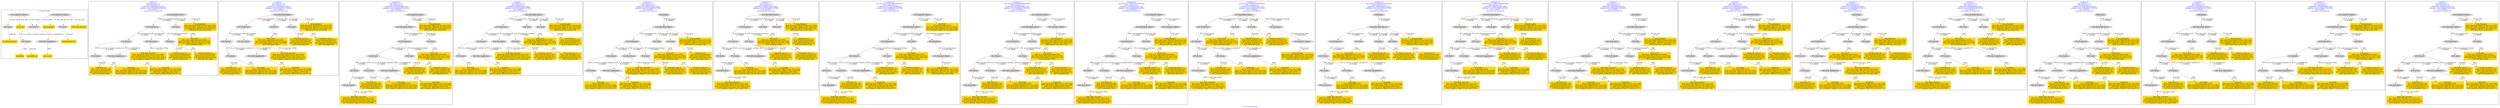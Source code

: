 digraph n0 {
fontcolor="blue"
remincross="true"
label="s11-s-19-artists.json"
subgraph cluster_0 {
label="1-correct model"
n2[style="filled",color="white",fillcolor="lightgray",label="E21_Person1"];
n3[style="filled",color="white",fillcolor="lightgray",label="E74_Group1"];
n4[style="filled",color="white",fillcolor="lightgray",label="E82_Actor_Appellation1"];
n5[style="filled",color="white",fillcolor="lightgray",label="E33_Linguistic_Object1"];
n6[style="filled",color="white",fillcolor="lightgray",label="E55_Type1"];
n7[shape="plaintext",style="filled",fillcolor="gold",label="birth_data_and_place"];
n8[shape="plaintext",style="filled",fillcolor="gold",label="long_biography"];
n9[style="filled",color="white",fillcolor="lightgray",label="E33_Linguistic_Object2"];
n10[style="filled",color="white",fillcolor="lightgray",label="E55_Type2"];
n11[shape="plaintext",style="filled",fillcolor="gold",label="occupation"];
n12[shape="plaintext",style="filled",fillcolor="gold",label="biography_type_uri"];
n13[shape="plaintext",style="filled",fillcolor="gold",label="occupation_type_uri"];
n14[shape="plaintext",style="filled",fillcolor="gold",label="nationality_uri"];
n15[shape="plaintext",style="filled",fillcolor="gold",label="nationality"];
n16[shape="plaintext",style="filled",fillcolor="gold",label="artist_name"];
}
subgraph cluster_1 {
label="candidate 0\nlink coherence:1.0\nnode coherence:1.0\nconfidence:0.3400780035130915\nmapping score:0.4883593345043638\ncost:14.99913\n-precision:0.33-recall:0.36"
n18[style="filled",color="white",fillcolor="lightgray",label="E12_Production1"];
n19[style="filled",color="white",fillcolor="lightgray",label="E21_Person1"];
n20[style="filled",color="white",fillcolor="lightgray",label="E52_Time-Span2"];
n21[style="filled",color="white",fillcolor="lightgray",label="E55_Type1"];
n22[style="filled",color="white",fillcolor="lightgray",label="E74_Group1"];
n23[style="filled",color="white",fillcolor="lightgray",label="E82_Actor_Appellation1"];
n24[style="filled",color="white",fillcolor="lightgray",label="E22_Man-Made_Object1"];
n25[style="filled",color="white",fillcolor="lightgray",label="E35_Title1"];
n26[shape="plaintext",style="filled",fillcolor="gold",label="artist_name\n[E82_Actor_Appellation,label,0.602]\n[E22_Man-Made_Object,P3_has_note,0.166]\n[E73_Information_Object,P3_has_note,0.164]\n[E35_Title,label,0.068]"];
n27[shape="plaintext",style="filled",fillcolor="gold",label="biography_type_uri\n[E74_Group,classLink,0.355]\n[E55_Type,classLink,0.32]\n[E57_Material,classLink,0.275]\n[E55_Type,label,0.05]"];
n28[shape="plaintext",style="filled",fillcolor="gold",label="nationality_uri\n[E74_Group,classLink,0.66]\n[E55_Type,classLink,0.187]\n[E57_Material,classLink,0.111]\n[E74_Group,label,0.042]"];
n29[shape="plaintext",style="filled",fillcolor="gold",label="occupation_type_uri\n[E74_Group,classLink,0.355]\n[E55_Type,classLink,0.32]\n[E57_Material,classLink,0.275]\n[E55_Type,label,0.05]"];
n30[shape="plaintext",style="filled",fillcolor="gold",label="occupation\n[E22_Man-Made_Object,P3_has_note,0.294]\n[E73_Information_Object,P3_has_note,0.29]\n[E82_Actor_Appellation,label,0.238]\n[E33_Linguistic_Object,P3_has_note,0.177]"];
n31[shape="plaintext",style="filled",fillcolor="gold",label="long_biography\n[E22_Man-Made_Object,P3_has_note,0.332]\n[E73_Information_Object,P3_has_note,0.327]\n[E33_Linguistic_Object,P3_has_note,0.232]\n[E39_Actor,P3_has_note,0.108]"];
n32[shape="plaintext",style="filled",fillcolor="gold",label="birth_data_and_place\n[E22_Man-Made_Object,P3_has_note,0.316]\n[E73_Information_Object,P3_has_note,0.311]\n[E52_Time-Span,P82_at_some_time_within,0.204]\n[E33_Linguistic_Object,P3_has_note,0.168]"];
n33[shape="plaintext",style="filled",fillcolor="gold",label="nationality\n[E74_Group,label,0.848]\n[E22_Man-Made_Object,P3_has_note,0.054]\n[E73_Information_Object,P3_has_note,0.053]\n[E33_Linguistic_Object,P3_has_note,0.045]"];
}
subgraph cluster_2 {
label="candidate 1\nlink coherence:1.0\nnode coherence:1.0\nconfidence:0.3400780035130915\nmapping score:0.4883593345043638\ncost:14.99918\n-precision:0.33-recall:0.36"
n35[style="filled",color="white",fillcolor="lightgray",label="E12_Production1"];
n36[style="filled",color="white",fillcolor="lightgray",label="E21_Person1"];
n37[style="filled",color="white",fillcolor="lightgray",label="E52_Time-Span2"];
n38[style="filled",color="white",fillcolor="lightgray",label="E74_Group1"];
n39[style="filled",color="white",fillcolor="lightgray",label="E82_Actor_Appellation1"];
n40[style="filled",color="white",fillcolor="lightgray",label="E22_Man-Made_Object1"];
n41[style="filled",color="white",fillcolor="lightgray",label="E35_Title1"];
n42[style="filled",color="white",fillcolor="lightgray",label="E55_Type2"];
n43[shape="plaintext",style="filled",fillcolor="gold",label="artist_name\n[E82_Actor_Appellation,label,0.602]\n[E22_Man-Made_Object,P3_has_note,0.166]\n[E73_Information_Object,P3_has_note,0.164]\n[E35_Title,label,0.068]"];
n44[shape="plaintext",style="filled",fillcolor="gold",label="nationality_uri\n[E74_Group,classLink,0.66]\n[E55_Type,classLink,0.187]\n[E57_Material,classLink,0.111]\n[E74_Group,label,0.042]"];
n45[shape="plaintext",style="filled",fillcolor="gold",label="occupation\n[E22_Man-Made_Object,P3_has_note,0.294]\n[E73_Information_Object,P3_has_note,0.29]\n[E82_Actor_Appellation,label,0.238]\n[E33_Linguistic_Object,P3_has_note,0.177]"];
n46[shape="plaintext",style="filled",fillcolor="gold",label="long_biography\n[E22_Man-Made_Object,P3_has_note,0.332]\n[E73_Information_Object,P3_has_note,0.327]\n[E33_Linguistic_Object,P3_has_note,0.232]\n[E39_Actor,P3_has_note,0.108]"];
n47[shape="plaintext",style="filled",fillcolor="gold",label="biography_type_uri\n[E74_Group,classLink,0.355]\n[E55_Type,classLink,0.32]\n[E57_Material,classLink,0.275]\n[E55_Type,label,0.05]"];
n48[shape="plaintext",style="filled",fillcolor="gold",label="birth_data_and_place\n[E22_Man-Made_Object,P3_has_note,0.316]\n[E73_Information_Object,P3_has_note,0.311]\n[E52_Time-Span,P82_at_some_time_within,0.204]\n[E33_Linguistic_Object,P3_has_note,0.168]"];
n49[shape="plaintext",style="filled",fillcolor="gold",label="occupation_type_uri\n[E74_Group,classLink,0.355]\n[E55_Type,classLink,0.32]\n[E57_Material,classLink,0.275]\n[E55_Type,label,0.05]"];
n50[shape="plaintext",style="filled",fillcolor="gold",label="nationality\n[E74_Group,label,0.848]\n[E22_Man-Made_Object,P3_has_note,0.054]\n[E73_Information_Object,P3_has_note,0.053]\n[E33_Linguistic_Object,P3_has_note,0.045]"];
}
subgraph cluster_3 {
label="candidate 10\nlink coherence:1.0\nnode coherence:1.0\nconfidence:0.3276063928571785\nmapping score:0.4842021309523929\ncost:16.99905\n-precision:0.35-recall:0.43"
n52[style="filled",color="white",fillcolor="lightgray",label="E12_Production1"];
n53[style="filled",color="white",fillcolor="lightgray",label="E21_Person1"];
n54[style="filled",color="white",fillcolor="lightgray",label="E55_Type1"];
n55[style="filled",color="white",fillcolor="lightgray",label="E67_Birth1"];
n56[style="filled",color="white",fillcolor="lightgray",label="E74_Group1"];
n57[style="filled",color="white",fillcolor="lightgray",label="E82_Actor_Appellation1"];
n58[style="filled",color="white",fillcolor="lightgray",label="E22_Man-Made_Object1"];
n59[style="filled",color="white",fillcolor="lightgray",label="E35_Title1"];
n60[style="filled",color="white",fillcolor="lightgray",label="E33_Linguistic_Object1"];
n61[style="filled",color="white",fillcolor="lightgray",label="E52_Time-Span1"];
n62[shape="plaintext",style="filled",fillcolor="gold",label="artist_name\n[E82_Actor_Appellation,label,0.602]\n[E22_Man-Made_Object,P3_has_note,0.166]\n[E73_Information_Object,P3_has_note,0.164]\n[E35_Title,label,0.068]"];
n63[shape="plaintext",style="filled",fillcolor="gold",label="biography_type_uri\n[E74_Group,classLink,0.355]\n[E55_Type,classLink,0.32]\n[E57_Material,classLink,0.275]\n[E55_Type,label,0.05]"];
n64[shape="plaintext",style="filled",fillcolor="gold",label="nationality_uri\n[E74_Group,classLink,0.66]\n[E55_Type,classLink,0.187]\n[E57_Material,classLink,0.111]\n[E74_Group,label,0.042]"];
n65[shape="plaintext",style="filled",fillcolor="gold",label="occupation_type_uri\n[E74_Group,classLink,0.355]\n[E55_Type,classLink,0.32]\n[E57_Material,classLink,0.275]\n[E55_Type,label,0.05]"];
n66[shape="plaintext",style="filled",fillcolor="gold",label="occupation\n[E22_Man-Made_Object,P3_has_note,0.294]\n[E73_Information_Object,P3_has_note,0.29]\n[E82_Actor_Appellation,label,0.238]\n[E33_Linguistic_Object,P3_has_note,0.177]"];
n67[shape="plaintext",style="filled",fillcolor="gold",label="long_biography\n[E22_Man-Made_Object,P3_has_note,0.332]\n[E73_Information_Object,P3_has_note,0.327]\n[E33_Linguistic_Object,P3_has_note,0.232]\n[E39_Actor,P3_has_note,0.108]"];
n68[shape="plaintext",style="filled",fillcolor="gold",label="birth_data_and_place\n[E22_Man-Made_Object,P3_has_note,0.316]\n[E73_Information_Object,P3_has_note,0.311]\n[E52_Time-Span,P82_at_some_time_within,0.204]\n[E33_Linguistic_Object,P3_has_note,0.168]"];
n69[shape="plaintext",style="filled",fillcolor="gold",label="nationality\n[E74_Group,label,0.848]\n[E22_Man-Made_Object,P3_has_note,0.054]\n[E73_Information_Object,P3_has_note,0.053]\n[E33_Linguistic_Object,P3_has_note,0.045]"];
}
subgraph cluster_4 {
label="candidate 11\nlink coherence:1.0\nnode coherence:1.0\nconfidence:0.2809719455112061\nmapping score:0.4478239818370687\ncost:15.99909\n-precision:0.25-recall:0.29"
n71[style="filled",color="white",fillcolor="lightgray",label="E12_Production1"];
n72[style="filled",color="white",fillcolor="lightgray",label="E21_Person1"];
n73[style="filled",color="white",fillcolor="lightgray",label="E52_Time-Span2"];
n74[style="filled",color="white",fillcolor="lightgray",label="E55_Type1"];
n75[style="filled",color="white",fillcolor="lightgray",label="E74_Group1"];
n76[style="filled",color="white",fillcolor="lightgray",label="E82_Actor_Appellation1"];
n77[style="filled",color="white",fillcolor="lightgray",label="E22_Man-Made_Object1"];
n78[style="filled",color="white",fillcolor="lightgray",label="E35_Title1"];
n79[style="filled",color="white",fillcolor="lightgray",label="E55_Type2"];
n80[shape="plaintext",style="filled",fillcolor="gold",label="artist_name\n[E82_Actor_Appellation,label,0.602]\n[E22_Man-Made_Object,P3_has_note,0.166]\n[E73_Information_Object,P3_has_note,0.164]\n[E35_Title,label,0.068]"];
n81[shape="plaintext",style="filled",fillcolor="gold",label="biography_type_uri\n[E74_Group,classLink,0.355]\n[E55_Type,classLink,0.32]\n[E57_Material,classLink,0.275]\n[E55_Type,label,0.05]"];
n82[shape="plaintext",style="filled",fillcolor="gold",label="occupation_type_uri\n[E74_Group,classLink,0.355]\n[E55_Type,classLink,0.32]\n[E57_Material,classLink,0.275]\n[E55_Type,label,0.05]"];
n83[shape="plaintext",style="filled",fillcolor="gold",label="occupation\n[E22_Man-Made_Object,P3_has_note,0.294]\n[E73_Information_Object,P3_has_note,0.29]\n[E82_Actor_Appellation,label,0.238]\n[E33_Linguistic_Object,P3_has_note,0.177]"];
n84[shape="plaintext",style="filled",fillcolor="gold",label="long_biography\n[E22_Man-Made_Object,P3_has_note,0.332]\n[E73_Information_Object,P3_has_note,0.327]\n[E33_Linguistic_Object,P3_has_note,0.232]\n[E39_Actor,P3_has_note,0.108]"];
n85[shape="plaintext",style="filled",fillcolor="gold",label="nationality_uri\n[E74_Group,classLink,0.66]\n[E55_Type,classLink,0.187]\n[E57_Material,classLink,0.111]\n[E74_Group,label,0.042]"];
n86[shape="plaintext",style="filled",fillcolor="gold",label="birth_data_and_place\n[E22_Man-Made_Object,P3_has_note,0.316]\n[E73_Information_Object,P3_has_note,0.311]\n[E52_Time-Span,P82_at_some_time_within,0.204]\n[E33_Linguistic_Object,P3_has_note,0.168]"];
n87[shape="plaintext",style="filled",fillcolor="gold",label="nationality\n[E74_Group,label,0.848]\n[E22_Man-Made_Object,P3_has_note,0.054]\n[E73_Information_Object,P3_has_note,0.053]\n[E33_Linguistic_Object,P3_has_note,0.045]"];
}
subgraph cluster_5 {
label="candidate 12\nlink coherence:1.0\nnode coherence:1.0\nconfidence:0.2809719455112061\nmapping score:0.4478239818370687\ncost:16.99898\n-precision:0.24-recall:0.29"
n89[style="filled",color="white",fillcolor="lightgray",label="E12_Production1"];
n90[style="filled",color="white",fillcolor="lightgray",label="E21_Person1"];
n91[style="filled",color="white",fillcolor="lightgray",label="E52_Time-Span2"];
n92[style="filled",color="white",fillcolor="lightgray",label="E55_Type1"];
n93[style="filled",color="white",fillcolor="lightgray",label="E74_Group1"];
n94[style="filled",color="white",fillcolor="lightgray",label="E82_Actor_Appellation1"];
n95[style="filled",color="white",fillcolor="lightgray",label="E22_Man-Made_Object1"];
n96[style="filled",color="white",fillcolor="lightgray",label="E35_Title1"];
n97[style="filled",color="white",fillcolor="lightgray",label="E55_Type2"];
n98[style="filled",color="white",fillcolor="lightgray",label="E38_Image1"];
n99[shape="plaintext",style="filled",fillcolor="gold",label="artist_name\n[E82_Actor_Appellation,label,0.602]\n[E22_Man-Made_Object,P3_has_note,0.166]\n[E73_Information_Object,P3_has_note,0.164]\n[E35_Title,label,0.068]"];
n100[shape="plaintext",style="filled",fillcolor="gold",label="biography_type_uri\n[E74_Group,classLink,0.355]\n[E55_Type,classLink,0.32]\n[E57_Material,classLink,0.275]\n[E55_Type,label,0.05]"];
n101[shape="plaintext",style="filled",fillcolor="gold",label="occupation_type_uri\n[E74_Group,classLink,0.355]\n[E55_Type,classLink,0.32]\n[E57_Material,classLink,0.275]\n[E55_Type,label,0.05]"];
n102[shape="plaintext",style="filled",fillcolor="gold",label="occupation\n[E22_Man-Made_Object,P3_has_note,0.294]\n[E73_Information_Object,P3_has_note,0.29]\n[E82_Actor_Appellation,label,0.238]\n[E33_Linguistic_Object,P3_has_note,0.177]"];
n103[shape="plaintext",style="filled",fillcolor="gold",label="long_biography\n[E22_Man-Made_Object,P3_has_note,0.332]\n[E73_Information_Object,P3_has_note,0.327]\n[E33_Linguistic_Object,P3_has_note,0.232]\n[E39_Actor,P3_has_note,0.108]"];
n104[shape="plaintext",style="filled",fillcolor="gold",label="nationality_uri\n[E74_Group,classLink,0.66]\n[E55_Type,classLink,0.187]\n[E57_Material,classLink,0.111]\n[E74_Group,label,0.042]"];
n105[shape="plaintext",style="filled",fillcolor="gold",label="birth_data_and_place\n[E22_Man-Made_Object,P3_has_note,0.316]\n[E73_Information_Object,P3_has_note,0.311]\n[E52_Time-Span,P82_at_some_time_within,0.204]\n[E33_Linguistic_Object,P3_has_note,0.168]"];
n106[shape="plaintext",style="filled",fillcolor="gold",label="nationality\n[E74_Group,label,0.848]\n[E22_Man-Made_Object,P3_has_note,0.054]\n[E73_Information_Object,P3_has_note,0.053]\n[E33_Linguistic_Object,P3_has_note,0.045]"];
}
subgraph cluster_6 {
label="candidate 13\nlink coherence:1.0\nnode coherence:1.0\nconfidence:0.2809719455112061\nmapping score:0.4478239818370687\ncost:16.99903\n-precision:0.24-recall:0.29"
n108[style="filled",color="white",fillcolor="lightgray",label="E12_Production1"];
n109[style="filled",color="white",fillcolor="lightgray",label="E21_Person1"];
n110[style="filled",color="white",fillcolor="lightgray",label="E55_Type1"];
n111[style="filled",color="white",fillcolor="lightgray",label="E67_Birth1"];
n112[style="filled",color="white",fillcolor="lightgray",label="E74_Group1"];
n113[style="filled",color="white",fillcolor="lightgray",label="E82_Actor_Appellation1"];
n114[style="filled",color="white",fillcolor="lightgray",label="E22_Man-Made_Object1"];
n115[style="filled",color="white",fillcolor="lightgray",label="E35_Title1"];
n116[style="filled",color="white",fillcolor="lightgray",label="E55_Type2"];
n117[style="filled",color="white",fillcolor="lightgray",label="E52_Time-Span1"];
n118[shape="plaintext",style="filled",fillcolor="gold",label="artist_name\n[E82_Actor_Appellation,label,0.602]\n[E22_Man-Made_Object,P3_has_note,0.166]\n[E73_Information_Object,P3_has_note,0.164]\n[E35_Title,label,0.068]"];
n119[shape="plaintext",style="filled",fillcolor="gold",label="biography_type_uri\n[E74_Group,classLink,0.355]\n[E55_Type,classLink,0.32]\n[E57_Material,classLink,0.275]\n[E55_Type,label,0.05]"];
n120[shape="plaintext",style="filled",fillcolor="gold",label="occupation_type_uri\n[E74_Group,classLink,0.355]\n[E55_Type,classLink,0.32]\n[E57_Material,classLink,0.275]\n[E55_Type,label,0.05]"];
n121[shape="plaintext",style="filled",fillcolor="gold",label="occupation\n[E22_Man-Made_Object,P3_has_note,0.294]\n[E73_Information_Object,P3_has_note,0.29]\n[E82_Actor_Appellation,label,0.238]\n[E33_Linguistic_Object,P3_has_note,0.177]"];
n122[shape="plaintext",style="filled",fillcolor="gold",label="long_biography\n[E22_Man-Made_Object,P3_has_note,0.332]\n[E73_Information_Object,P3_has_note,0.327]\n[E33_Linguistic_Object,P3_has_note,0.232]\n[E39_Actor,P3_has_note,0.108]"];
n123[shape="plaintext",style="filled",fillcolor="gold",label="nationality_uri\n[E74_Group,classLink,0.66]\n[E55_Type,classLink,0.187]\n[E57_Material,classLink,0.111]\n[E74_Group,label,0.042]"];
n124[shape="plaintext",style="filled",fillcolor="gold",label="birth_data_and_place\n[E22_Man-Made_Object,P3_has_note,0.316]\n[E73_Information_Object,P3_has_note,0.311]\n[E52_Time-Span,P82_at_some_time_within,0.204]\n[E33_Linguistic_Object,P3_has_note,0.168]"];
n125[shape="plaintext",style="filled",fillcolor="gold",label="nationality\n[E74_Group,label,0.848]\n[E22_Man-Made_Object,P3_has_note,0.054]\n[E73_Information_Object,P3_has_note,0.053]\n[E33_Linguistic_Object,P3_has_note,0.045]"];
}
subgraph cluster_7 {
label="candidate 14\nlink coherence:0.9473684210526315\nnode coherence:1.0\nconfidence:0.2272221824966032\nmapping score:0.4299073941655344\ncost:118.008952\n-precision:0.26-recall:0.36"
n127[style="filled",color="white",fillcolor="lightgray",label="E12_Production1"];
n128[style="filled",color="white",fillcolor="lightgray",label="E21_Person1"];
n129[style="filled",color="white",fillcolor="lightgray",label="E55_Type1"];
n130[style="filled",color="white",fillcolor="lightgray",label="E67_Birth1"];
n131[style="filled",color="white",fillcolor="lightgray",label="E74_Group1"];
n132[style="filled",color="white",fillcolor="lightgray",label="E82_Actor_Appellation1"];
n133[style="filled",color="white",fillcolor="lightgray",label="E22_Man-Made_Object1"];
n134[style="filled",color="white",fillcolor="lightgray",label="E35_Title1"];
n135[style="filled",color="white",fillcolor="lightgray",label="E8_Acquisition1"];
n136[style="filled",color="white",fillcolor="lightgray",label="E33_Linguistic_Object2"];
n137[style="filled",color="white",fillcolor="lightgray",label="E52_Time-Span1"];
n138[style="filled",color="white",fillcolor="lightgray",label="E33_Linguistic_Object1"];
n139[shape="plaintext",style="filled",fillcolor="gold",label="artist_name\n[E82_Actor_Appellation,label,0.602]\n[E22_Man-Made_Object,P3_has_note,0.166]\n[E73_Information_Object,P3_has_note,0.164]\n[E35_Title,label,0.068]"];
n140[shape="plaintext",style="filled",fillcolor="gold",label="biography_type_uri\n[E74_Group,classLink,0.355]\n[E55_Type,classLink,0.32]\n[E57_Material,classLink,0.275]\n[E55_Type,label,0.05]"];
n141[shape="plaintext",style="filled",fillcolor="gold",label="nationality_uri\n[E74_Group,classLink,0.66]\n[E55_Type,classLink,0.187]\n[E57_Material,classLink,0.111]\n[E74_Group,label,0.042]"];
n142[shape="plaintext",style="filled",fillcolor="gold",label="occupation_type_uri\n[E74_Group,classLink,0.355]\n[E55_Type,classLink,0.32]\n[E57_Material,classLink,0.275]\n[E55_Type,label,0.05]"];
n143[shape="plaintext",style="filled",fillcolor="gold",label="occupation\n[E22_Man-Made_Object,P3_has_note,0.294]\n[E73_Information_Object,P3_has_note,0.29]\n[E82_Actor_Appellation,label,0.238]\n[E33_Linguistic_Object,P3_has_note,0.177]"];
n144[shape="plaintext",style="filled",fillcolor="gold",label="nationality\n[E74_Group,label,0.848]\n[E22_Man-Made_Object,P3_has_note,0.054]\n[E73_Information_Object,P3_has_note,0.053]\n[E33_Linguistic_Object,P3_has_note,0.045]"];
n145[shape="plaintext",style="filled",fillcolor="gold",label="long_biography\n[E22_Man-Made_Object,P3_has_note,0.332]\n[E73_Information_Object,P3_has_note,0.327]\n[E33_Linguistic_Object,P3_has_note,0.232]\n[E39_Actor,P3_has_note,0.108]"];
n146[shape="plaintext",style="filled",fillcolor="gold",label="birth_data_and_place\n[E22_Man-Made_Object,P3_has_note,0.316]\n[E73_Information_Object,P3_has_note,0.311]\n[E52_Time-Span,P82_at_some_time_within,0.204]\n[E33_Linguistic_Object,P3_has_note,0.168]"];
}
subgraph cluster_8 {
label="candidate 15\nlink coherence:0.9444444444444444\nnode coherence:1.0\nconfidence:0.3276063928571785\nmapping score:0.4842021309523929\ncost:116.99904\n-precision:0.33-recall:0.43"
n148[style="filled",color="white",fillcolor="lightgray",label="E12_Production1"];
n149[style="filled",color="white",fillcolor="lightgray",label="E21_Person1"];
n150[style="filled",color="white",fillcolor="lightgray",label="E55_Type1"];
n151[style="filled",color="white",fillcolor="lightgray",label="E67_Birth1"];
n152[style="filled",color="white",fillcolor="lightgray",label="E74_Group1"];
n153[style="filled",color="white",fillcolor="lightgray",label="E82_Actor_Appellation1"];
n154[style="filled",color="white",fillcolor="lightgray",label="E22_Man-Made_Object1"];
n155[style="filled",color="white",fillcolor="lightgray",label="E35_Title1"];
n156[style="filled",color="white",fillcolor="lightgray",label="E33_Linguistic_Object2"];
n157[style="filled",color="white",fillcolor="lightgray",label="E52_Time-Span1"];
n158[style="filled",color="white",fillcolor="lightgray",label="E33_Linguistic_Object1"];
n159[shape="plaintext",style="filled",fillcolor="gold",label="artist_name\n[E82_Actor_Appellation,label,0.602]\n[E22_Man-Made_Object,P3_has_note,0.166]\n[E73_Information_Object,P3_has_note,0.164]\n[E35_Title,label,0.068]"];
n160[shape="plaintext",style="filled",fillcolor="gold",label="biography_type_uri\n[E74_Group,classLink,0.355]\n[E55_Type,classLink,0.32]\n[E57_Material,classLink,0.275]\n[E55_Type,label,0.05]"];
n161[shape="plaintext",style="filled",fillcolor="gold",label="nationality_uri\n[E74_Group,classLink,0.66]\n[E55_Type,classLink,0.187]\n[E57_Material,classLink,0.111]\n[E74_Group,label,0.042]"];
n162[shape="plaintext",style="filled",fillcolor="gold",label="occupation_type_uri\n[E74_Group,classLink,0.355]\n[E55_Type,classLink,0.32]\n[E57_Material,classLink,0.275]\n[E55_Type,label,0.05]"];
n163[shape="plaintext",style="filled",fillcolor="gold",label="occupation\n[E22_Man-Made_Object,P3_has_note,0.294]\n[E73_Information_Object,P3_has_note,0.29]\n[E82_Actor_Appellation,label,0.238]\n[E33_Linguistic_Object,P3_has_note,0.177]"];
n164[shape="plaintext",style="filled",fillcolor="gold",label="long_biography\n[E22_Man-Made_Object,P3_has_note,0.332]\n[E73_Information_Object,P3_has_note,0.327]\n[E33_Linguistic_Object,P3_has_note,0.232]\n[E39_Actor,P3_has_note,0.108]"];
n165[shape="plaintext",style="filled",fillcolor="gold",label="birth_data_and_place\n[E22_Man-Made_Object,P3_has_note,0.316]\n[E73_Information_Object,P3_has_note,0.311]\n[E52_Time-Span,P82_at_some_time_within,0.204]\n[E33_Linguistic_Object,P3_has_note,0.168]"];
n166[shape="plaintext",style="filled",fillcolor="gold",label="nationality\n[E74_Group,label,0.848]\n[E22_Man-Made_Object,P3_has_note,0.054]\n[E73_Information_Object,P3_has_note,0.053]\n[E33_Linguistic_Object,P3_has_note,0.045]"];
}
subgraph cluster_9 {
label="candidate 16\nlink coherence:0.9444444444444444\nnode coherence:1.0\nconfidence:0.3276063928571785\nmapping score:0.4842021309523929\ncost:116.99905\n-precision:0.33-recall:0.43"
n168[style="filled",color="white",fillcolor="lightgray",label="E12_Production1"];
n169[style="filled",color="white",fillcolor="lightgray",label="E21_Person1"];
n170[style="filled",color="white",fillcolor="lightgray",label="E55_Type1"];
n171[style="filled",color="white",fillcolor="lightgray",label="E67_Birth1"];
n172[style="filled",color="white",fillcolor="lightgray",label="E74_Group1"];
n173[style="filled",color="white",fillcolor="lightgray",label="E82_Actor_Appellation1"];
n174[style="filled",color="white",fillcolor="lightgray",label="E22_Man-Made_Object1"];
n175[style="filled",color="white",fillcolor="lightgray",label="E35_Title1"];
n176[style="filled",color="white",fillcolor="lightgray",label="E33_Linguistic_Object1"];
n177[style="filled",color="white",fillcolor="lightgray",label="E52_Time-Span1"];
n178[style="filled",color="white",fillcolor="lightgray",label="E33_Linguistic_Object2"];
n179[shape="plaintext",style="filled",fillcolor="gold",label="artist_name\n[E82_Actor_Appellation,label,0.602]\n[E22_Man-Made_Object,P3_has_note,0.166]\n[E73_Information_Object,P3_has_note,0.164]\n[E35_Title,label,0.068]"];
n180[shape="plaintext",style="filled",fillcolor="gold",label="biography_type_uri\n[E74_Group,classLink,0.355]\n[E55_Type,classLink,0.32]\n[E57_Material,classLink,0.275]\n[E55_Type,label,0.05]"];
n181[shape="plaintext",style="filled",fillcolor="gold",label="nationality_uri\n[E74_Group,classLink,0.66]\n[E55_Type,classLink,0.187]\n[E57_Material,classLink,0.111]\n[E74_Group,label,0.042]"];
n182[shape="plaintext",style="filled",fillcolor="gold",label="occupation_type_uri\n[E74_Group,classLink,0.355]\n[E55_Type,classLink,0.32]\n[E57_Material,classLink,0.275]\n[E55_Type,label,0.05]"];
n183[shape="plaintext",style="filled",fillcolor="gold",label="long_biography\n[E22_Man-Made_Object,P3_has_note,0.332]\n[E73_Information_Object,P3_has_note,0.327]\n[E33_Linguistic_Object,P3_has_note,0.232]\n[E39_Actor,P3_has_note,0.108]"];
n184[shape="plaintext",style="filled",fillcolor="gold",label="occupation\n[E22_Man-Made_Object,P3_has_note,0.294]\n[E73_Information_Object,P3_has_note,0.29]\n[E82_Actor_Appellation,label,0.238]\n[E33_Linguistic_Object,P3_has_note,0.177]"];
n185[shape="plaintext",style="filled",fillcolor="gold",label="birth_data_and_place\n[E22_Man-Made_Object,P3_has_note,0.316]\n[E73_Information_Object,P3_has_note,0.311]\n[E52_Time-Span,P82_at_some_time_within,0.204]\n[E33_Linguistic_Object,P3_has_note,0.168]"];
n186[shape="plaintext",style="filled",fillcolor="gold",label="nationality\n[E74_Group,label,0.848]\n[E22_Man-Made_Object,P3_has_note,0.054]\n[E73_Information_Object,P3_has_note,0.053]\n[E33_Linguistic_Object,P3_has_note,0.045]"];
}
subgraph cluster_10 {
label="candidate 17\nlink coherence:0.9444444444444444\nnode coherence:1.0\nconfidence:0.3276063928571785\nmapping score:0.4842021309523929\ncost:117.009062\n-precision:0.33-recall:0.43"
n188[style="filled",color="white",fillcolor="lightgray",label="E12_Production1"];
n189[style="filled",color="white",fillcolor="lightgray",label="E21_Person1"];
n190[style="filled",color="white",fillcolor="lightgray",label="E67_Birth1"];
n191[style="filled",color="white",fillcolor="lightgray",label="E74_Group1"];
n192[style="filled",color="white",fillcolor="lightgray",label="E82_Actor_Appellation1"];
n193[style="filled",color="white",fillcolor="lightgray",label="E22_Man-Made_Object1"];
n194[style="filled",color="white",fillcolor="lightgray",label="E35_Title1"];
n195[style="filled",color="white",fillcolor="lightgray",label="E55_Type1"];
n196[style="filled",color="white",fillcolor="lightgray",label="E8_Acquisition1"];
n197[style="filled",color="white",fillcolor="lightgray",label="E52_Time-Span1"];
n198[style="filled",color="white",fillcolor="lightgray",label="E33_Linguistic_Object1"];
n199[shape="plaintext",style="filled",fillcolor="gold",label="artist_name\n[E82_Actor_Appellation,label,0.602]\n[E22_Man-Made_Object,P3_has_note,0.166]\n[E73_Information_Object,P3_has_note,0.164]\n[E35_Title,label,0.068]"];
n200[shape="plaintext",style="filled",fillcolor="gold",label="biography_type_uri\n[E74_Group,classLink,0.355]\n[E55_Type,classLink,0.32]\n[E57_Material,classLink,0.275]\n[E55_Type,label,0.05]"];
n201[shape="plaintext",style="filled",fillcolor="gold",label="nationality_uri\n[E74_Group,classLink,0.66]\n[E55_Type,classLink,0.187]\n[E57_Material,classLink,0.111]\n[E74_Group,label,0.042]"];
n202[shape="plaintext",style="filled",fillcolor="gold",label="occupation_type_uri\n[E74_Group,classLink,0.355]\n[E55_Type,classLink,0.32]\n[E57_Material,classLink,0.275]\n[E55_Type,label,0.05]"];
n203[shape="plaintext",style="filled",fillcolor="gold",label="occupation\n[E22_Man-Made_Object,P3_has_note,0.294]\n[E73_Information_Object,P3_has_note,0.29]\n[E82_Actor_Appellation,label,0.238]\n[E33_Linguistic_Object,P3_has_note,0.177]"];
n204[shape="plaintext",style="filled",fillcolor="gold",label="long_biography\n[E22_Man-Made_Object,P3_has_note,0.332]\n[E73_Information_Object,P3_has_note,0.327]\n[E33_Linguistic_Object,P3_has_note,0.232]\n[E39_Actor,P3_has_note,0.108]"];
n205[shape="plaintext",style="filled",fillcolor="gold",label="birth_data_and_place\n[E22_Man-Made_Object,P3_has_note,0.316]\n[E73_Information_Object,P3_has_note,0.311]\n[E52_Time-Span,P82_at_some_time_within,0.204]\n[E33_Linguistic_Object,P3_has_note,0.168]"];
n206[shape="plaintext",style="filled",fillcolor="gold",label="nationality\n[E74_Group,label,0.848]\n[E22_Man-Made_Object,P3_has_note,0.054]\n[E73_Information_Object,P3_has_note,0.053]\n[E33_Linguistic_Object,P3_has_note,0.045]"];
}
subgraph cluster_11 {
label="candidate 18\nlink coherence:0.9444444444444444\nnode coherence:1.0\nconfidence:0.2809719455112061\nmapping score:0.4478239818370687\ncost:17.999\n-precision:0.22-recall:0.29"
n208[style="filled",color="white",fillcolor="lightgray",label="E12_Production1"];
n209[style="filled",color="white",fillcolor="lightgray",label="E21_Person1"];
n210[style="filled",color="white",fillcolor="lightgray",label="E67_Birth1"];
n211[style="filled",color="white",fillcolor="lightgray",label="E74_Group1"];
n212[style="filled",color="white",fillcolor="lightgray",label="E82_Actor_Appellation1"];
n213[style="filled",color="white",fillcolor="lightgray",label="E22_Man-Made_Object1"];
n214[style="filled",color="white",fillcolor="lightgray",label="E35_Title1"];
n215[style="filled",color="white",fillcolor="lightgray",label="E55_Type1"];
n216[style="filled",color="white",fillcolor="lightgray",label="E55_Type2"];
n217[style="filled",color="white",fillcolor="lightgray",label="E38_Image1"];
n218[style="filled",color="white",fillcolor="lightgray",label="E52_Time-Span1"];
n219[shape="plaintext",style="filled",fillcolor="gold",label="artist_name\n[E82_Actor_Appellation,label,0.602]\n[E22_Man-Made_Object,P3_has_note,0.166]\n[E73_Information_Object,P3_has_note,0.164]\n[E35_Title,label,0.068]"];
n220[shape="plaintext",style="filled",fillcolor="gold",label="biography_type_uri\n[E74_Group,classLink,0.355]\n[E55_Type,classLink,0.32]\n[E57_Material,classLink,0.275]\n[E55_Type,label,0.05]"];
n221[shape="plaintext",style="filled",fillcolor="gold",label="occupation_type_uri\n[E74_Group,classLink,0.355]\n[E55_Type,classLink,0.32]\n[E57_Material,classLink,0.275]\n[E55_Type,label,0.05]"];
n222[shape="plaintext",style="filled",fillcolor="gold",label="occupation\n[E22_Man-Made_Object,P3_has_note,0.294]\n[E73_Information_Object,P3_has_note,0.29]\n[E82_Actor_Appellation,label,0.238]\n[E33_Linguistic_Object,P3_has_note,0.177]"];
n223[shape="plaintext",style="filled",fillcolor="gold",label="long_biography\n[E22_Man-Made_Object,P3_has_note,0.332]\n[E73_Information_Object,P3_has_note,0.327]\n[E33_Linguistic_Object,P3_has_note,0.232]\n[E39_Actor,P3_has_note,0.108]"];
n224[shape="plaintext",style="filled",fillcolor="gold",label="nationality_uri\n[E74_Group,classLink,0.66]\n[E55_Type,classLink,0.187]\n[E57_Material,classLink,0.111]\n[E74_Group,label,0.042]"];
n225[shape="plaintext",style="filled",fillcolor="gold",label="birth_data_and_place\n[E22_Man-Made_Object,P3_has_note,0.316]\n[E73_Information_Object,P3_has_note,0.311]\n[E52_Time-Span,P82_at_some_time_within,0.204]\n[E33_Linguistic_Object,P3_has_note,0.168]"];
n226[shape="plaintext",style="filled",fillcolor="gold",label="nationality\n[E74_Group,label,0.848]\n[E22_Man-Made_Object,P3_has_note,0.054]\n[E73_Information_Object,P3_has_note,0.053]\n[E33_Linguistic_Object,P3_has_note,0.045]"];
}
subgraph cluster_12 {
label="candidate 19\nlink coherence:0.9444444444444444\nnode coherence:1.0\nconfidence:0.2809719455112061\nmapping score:0.4478239818370687\ncost:17.99903\n-precision:0.22-recall:0.29"
n228[style="filled",color="white",fillcolor="lightgray",label="E12_Production1"];
n229[style="filled",color="white",fillcolor="lightgray",label="E21_Person1"];
n230[style="filled",color="white",fillcolor="lightgray",label="E55_Type1"];
n231[style="filled",color="white",fillcolor="lightgray",label="E67_Birth1"];
n232[style="filled",color="white",fillcolor="lightgray",label="E74_Group1"];
n233[style="filled",color="white",fillcolor="lightgray",label="E82_Actor_Appellation1"];
n234[style="filled",color="white",fillcolor="lightgray",label="E22_Man-Made_Object1"];
n235[style="filled",color="white",fillcolor="lightgray",label="E35_Title1"];
n236[style="filled",color="white",fillcolor="lightgray",label="E38_Image1"];
n237[style="filled",color="white",fillcolor="lightgray",label="E55_Type2"];
n238[style="filled",color="white",fillcolor="lightgray",label="E52_Time-Span1"];
n239[shape="plaintext",style="filled",fillcolor="gold",label="artist_name\n[E82_Actor_Appellation,label,0.602]\n[E22_Man-Made_Object,P3_has_note,0.166]\n[E73_Information_Object,P3_has_note,0.164]\n[E35_Title,label,0.068]"];
n240[shape="plaintext",style="filled",fillcolor="gold",label="biography_type_uri\n[E74_Group,classLink,0.355]\n[E55_Type,classLink,0.32]\n[E57_Material,classLink,0.275]\n[E55_Type,label,0.05]"];
n241[shape="plaintext",style="filled",fillcolor="gold",label="occupation_type_uri\n[E74_Group,classLink,0.355]\n[E55_Type,classLink,0.32]\n[E57_Material,classLink,0.275]\n[E55_Type,label,0.05]"];
n242[shape="plaintext",style="filled",fillcolor="gold",label="occupation\n[E22_Man-Made_Object,P3_has_note,0.294]\n[E73_Information_Object,P3_has_note,0.29]\n[E82_Actor_Appellation,label,0.238]\n[E33_Linguistic_Object,P3_has_note,0.177]"];
n243[shape="plaintext",style="filled",fillcolor="gold",label="long_biography\n[E22_Man-Made_Object,P3_has_note,0.332]\n[E73_Information_Object,P3_has_note,0.327]\n[E33_Linguistic_Object,P3_has_note,0.232]\n[E39_Actor,P3_has_note,0.108]"];
n244[shape="plaintext",style="filled",fillcolor="gold",label="nationality_uri\n[E74_Group,classLink,0.66]\n[E55_Type,classLink,0.187]\n[E57_Material,classLink,0.111]\n[E74_Group,label,0.042]"];
n245[shape="plaintext",style="filled",fillcolor="gold",label="birth_data_and_place\n[E22_Man-Made_Object,P3_has_note,0.316]\n[E73_Information_Object,P3_has_note,0.311]\n[E52_Time-Span,P82_at_some_time_within,0.204]\n[E33_Linguistic_Object,P3_has_note,0.168]"];
n246[shape="plaintext",style="filled",fillcolor="gold",label="nationality\n[E74_Group,label,0.848]\n[E22_Man-Made_Object,P3_has_note,0.054]\n[E73_Information_Object,P3_has_note,0.053]\n[E33_Linguistic_Object,P3_has_note,0.045]"];
}
subgraph cluster_13 {
label="candidate 2\nlink coherence:1.0\nnode coherence:1.0\nconfidence:0.3400780035130915\nmapping score:0.4883593345043638\ncost:15.99902\n-precision:0.31-recall:0.36"
n248[style="filled",color="white",fillcolor="lightgray",label="E12_Production1"];
n249[style="filled",color="white",fillcolor="lightgray",label="E21_Person1"];
n250[style="filled",color="white",fillcolor="lightgray",label="E52_Time-Span2"];
n251[style="filled",color="white",fillcolor="lightgray",label="E55_Type1"];
n252[style="filled",color="white",fillcolor="lightgray",label="E74_Group1"];
n253[style="filled",color="white",fillcolor="lightgray",label="E82_Actor_Appellation1"];
n254[style="filled",color="white",fillcolor="lightgray",label="E22_Man-Made_Object1"];
n255[style="filled",color="white",fillcolor="lightgray",label="E35_Title1"];
n256[style="filled",color="white",fillcolor="lightgray",label="E38_Image1"];
n257[shape="plaintext",style="filled",fillcolor="gold",label="artist_name\n[E82_Actor_Appellation,label,0.602]\n[E22_Man-Made_Object,P3_has_note,0.166]\n[E73_Information_Object,P3_has_note,0.164]\n[E35_Title,label,0.068]"];
n258[shape="plaintext",style="filled",fillcolor="gold",label="biography_type_uri\n[E74_Group,classLink,0.355]\n[E55_Type,classLink,0.32]\n[E57_Material,classLink,0.275]\n[E55_Type,label,0.05]"];
n259[shape="plaintext",style="filled",fillcolor="gold",label="nationality_uri\n[E74_Group,classLink,0.66]\n[E55_Type,classLink,0.187]\n[E57_Material,classLink,0.111]\n[E74_Group,label,0.042]"];
n260[shape="plaintext",style="filled",fillcolor="gold",label="occupation_type_uri\n[E74_Group,classLink,0.355]\n[E55_Type,classLink,0.32]\n[E57_Material,classLink,0.275]\n[E55_Type,label,0.05]"];
n261[shape="plaintext",style="filled",fillcolor="gold",label="occupation\n[E22_Man-Made_Object,P3_has_note,0.294]\n[E73_Information_Object,P3_has_note,0.29]\n[E82_Actor_Appellation,label,0.238]\n[E33_Linguistic_Object,P3_has_note,0.177]"];
n262[shape="plaintext",style="filled",fillcolor="gold",label="long_biography\n[E22_Man-Made_Object,P3_has_note,0.332]\n[E73_Information_Object,P3_has_note,0.327]\n[E33_Linguistic_Object,P3_has_note,0.232]\n[E39_Actor,P3_has_note,0.108]"];
n263[shape="plaintext",style="filled",fillcolor="gold",label="birth_data_and_place\n[E22_Man-Made_Object,P3_has_note,0.316]\n[E73_Information_Object,P3_has_note,0.311]\n[E52_Time-Span,P82_at_some_time_within,0.204]\n[E33_Linguistic_Object,P3_has_note,0.168]"];
n264[shape="plaintext",style="filled",fillcolor="gold",label="nationality\n[E74_Group,label,0.848]\n[E22_Man-Made_Object,P3_has_note,0.054]\n[E73_Information_Object,P3_has_note,0.053]\n[E33_Linguistic_Object,P3_has_note,0.045]"];
}
subgraph cluster_14 {
label="candidate 3\nlink coherence:1.0\nnode coherence:1.0\nconfidence:0.3400780035130915\nmapping score:0.4883593345043638\ncost:15.99907\n-precision:0.31-recall:0.36"
n266[style="filled",color="white",fillcolor="lightgray",label="E12_Production1"];
n267[style="filled",color="white",fillcolor="lightgray",label="E21_Person1"];
n268[style="filled",color="white",fillcolor="lightgray",label="E55_Type1"];
n269[style="filled",color="white",fillcolor="lightgray",label="E67_Birth1"];
n270[style="filled",color="white",fillcolor="lightgray",label="E74_Group1"];
n271[style="filled",color="white",fillcolor="lightgray",label="E82_Actor_Appellation1"];
n272[style="filled",color="white",fillcolor="lightgray",label="E22_Man-Made_Object1"];
n273[style="filled",color="white",fillcolor="lightgray",label="E35_Title1"];
n274[style="filled",color="white",fillcolor="lightgray",label="E52_Time-Span1"];
n275[shape="plaintext",style="filled",fillcolor="gold",label="artist_name\n[E82_Actor_Appellation,label,0.602]\n[E22_Man-Made_Object,P3_has_note,0.166]\n[E73_Information_Object,P3_has_note,0.164]\n[E35_Title,label,0.068]"];
n276[shape="plaintext",style="filled",fillcolor="gold",label="biography_type_uri\n[E74_Group,classLink,0.355]\n[E55_Type,classLink,0.32]\n[E57_Material,classLink,0.275]\n[E55_Type,label,0.05]"];
n277[shape="plaintext",style="filled",fillcolor="gold",label="nationality_uri\n[E74_Group,classLink,0.66]\n[E55_Type,classLink,0.187]\n[E57_Material,classLink,0.111]\n[E74_Group,label,0.042]"];
n278[shape="plaintext",style="filled",fillcolor="gold",label="occupation_type_uri\n[E74_Group,classLink,0.355]\n[E55_Type,classLink,0.32]\n[E57_Material,classLink,0.275]\n[E55_Type,label,0.05]"];
n279[shape="plaintext",style="filled",fillcolor="gold",label="occupation\n[E22_Man-Made_Object,P3_has_note,0.294]\n[E73_Information_Object,P3_has_note,0.29]\n[E82_Actor_Appellation,label,0.238]\n[E33_Linguistic_Object,P3_has_note,0.177]"];
n280[shape="plaintext",style="filled",fillcolor="gold",label="long_biography\n[E22_Man-Made_Object,P3_has_note,0.332]\n[E73_Information_Object,P3_has_note,0.327]\n[E33_Linguistic_Object,P3_has_note,0.232]\n[E39_Actor,P3_has_note,0.108]"];
n281[shape="plaintext",style="filled",fillcolor="gold",label="birth_data_and_place\n[E22_Man-Made_Object,P3_has_note,0.316]\n[E73_Information_Object,P3_has_note,0.311]\n[E52_Time-Span,P82_at_some_time_within,0.204]\n[E33_Linguistic_Object,P3_has_note,0.168]"];
n282[shape="plaintext",style="filled",fillcolor="gold",label="nationality\n[E74_Group,label,0.848]\n[E22_Man-Made_Object,P3_has_note,0.054]\n[E73_Information_Object,P3_has_note,0.053]\n[E33_Linguistic_Object,P3_has_note,0.045]"];
}
subgraph cluster_15 {
label="candidate 4\nlink coherence:1.0\nnode coherence:1.0\nconfidence:0.3400780035130915\nmapping score:0.4883593345043638\ncost:15.99907\n-precision:0.31-recall:0.36"
n284[style="filled",color="white",fillcolor="lightgray",label="E12_Production1"];
n285[style="filled",color="white",fillcolor="lightgray",label="E21_Person1"];
n286[style="filled",color="white",fillcolor="lightgray",label="E52_Time-Span2"];
n287[style="filled",color="white",fillcolor="lightgray",label="E74_Group1"];
n288[style="filled",color="white",fillcolor="lightgray",label="E82_Actor_Appellation1"];
n289[style="filled",color="white",fillcolor="lightgray",label="E22_Man-Made_Object1"];
n290[style="filled",color="white",fillcolor="lightgray",label="E35_Title1"];
n291[style="filled",color="white",fillcolor="lightgray",label="E55_Type2"];
n292[style="filled",color="white",fillcolor="lightgray",label="E38_Image1"];
n293[shape="plaintext",style="filled",fillcolor="gold",label="artist_name\n[E82_Actor_Appellation,label,0.602]\n[E22_Man-Made_Object,P3_has_note,0.166]\n[E73_Information_Object,P3_has_note,0.164]\n[E35_Title,label,0.068]"];
n294[shape="plaintext",style="filled",fillcolor="gold",label="nationality_uri\n[E74_Group,classLink,0.66]\n[E55_Type,classLink,0.187]\n[E57_Material,classLink,0.111]\n[E74_Group,label,0.042]"];
n295[shape="plaintext",style="filled",fillcolor="gold",label="occupation\n[E22_Man-Made_Object,P3_has_note,0.294]\n[E73_Information_Object,P3_has_note,0.29]\n[E82_Actor_Appellation,label,0.238]\n[E33_Linguistic_Object,P3_has_note,0.177]"];
n296[shape="plaintext",style="filled",fillcolor="gold",label="long_biography\n[E22_Man-Made_Object,P3_has_note,0.332]\n[E73_Information_Object,P3_has_note,0.327]\n[E33_Linguistic_Object,P3_has_note,0.232]\n[E39_Actor,P3_has_note,0.108]"];
n297[shape="plaintext",style="filled",fillcolor="gold",label="biography_type_uri\n[E74_Group,classLink,0.355]\n[E55_Type,classLink,0.32]\n[E57_Material,classLink,0.275]\n[E55_Type,label,0.05]"];
n298[shape="plaintext",style="filled",fillcolor="gold",label="birth_data_and_place\n[E22_Man-Made_Object,P3_has_note,0.316]\n[E73_Information_Object,P3_has_note,0.311]\n[E52_Time-Span,P82_at_some_time_within,0.204]\n[E33_Linguistic_Object,P3_has_note,0.168]"];
n299[shape="plaintext",style="filled",fillcolor="gold",label="occupation_type_uri\n[E74_Group,classLink,0.355]\n[E55_Type,classLink,0.32]\n[E57_Material,classLink,0.275]\n[E55_Type,label,0.05]"];
n300[shape="plaintext",style="filled",fillcolor="gold",label="nationality\n[E74_Group,label,0.848]\n[E22_Man-Made_Object,P3_has_note,0.054]\n[E73_Information_Object,P3_has_note,0.053]\n[E33_Linguistic_Object,P3_has_note,0.045]"];
}
subgraph cluster_16 {
label="candidate 5\nlink coherence:1.0\nnode coherence:1.0\nconfidence:0.3400780035130915\nmapping score:0.4883593345043638\ncost:15.99912\n-precision:0.31-recall:0.36"
n302[style="filled",color="white",fillcolor="lightgray",label="E12_Production1"];
n303[style="filled",color="white",fillcolor="lightgray",label="E21_Person1"];
n304[style="filled",color="white",fillcolor="lightgray",label="E67_Birth1"];
n305[style="filled",color="white",fillcolor="lightgray",label="E74_Group1"];
n306[style="filled",color="white",fillcolor="lightgray",label="E82_Actor_Appellation1"];
n307[style="filled",color="white",fillcolor="lightgray",label="E22_Man-Made_Object1"];
n308[style="filled",color="white",fillcolor="lightgray",label="E35_Title1"];
n309[style="filled",color="white",fillcolor="lightgray",label="E55_Type2"];
n310[style="filled",color="white",fillcolor="lightgray",label="E52_Time-Span1"];
n311[shape="plaintext",style="filled",fillcolor="gold",label="artist_name\n[E82_Actor_Appellation,label,0.602]\n[E22_Man-Made_Object,P3_has_note,0.166]\n[E73_Information_Object,P3_has_note,0.164]\n[E35_Title,label,0.068]"];
n312[shape="plaintext",style="filled",fillcolor="gold",label="nationality_uri\n[E74_Group,classLink,0.66]\n[E55_Type,classLink,0.187]\n[E57_Material,classLink,0.111]\n[E74_Group,label,0.042]"];
n313[shape="plaintext",style="filled",fillcolor="gold",label="occupation\n[E22_Man-Made_Object,P3_has_note,0.294]\n[E73_Information_Object,P3_has_note,0.29]\n[E82_Actor_Appellation,label,0.238]\n[E33_Linguistic_Object,P3_has_note,0.177]"];
n314[shape="plaintext",style="filled",fillcolor="gold",label="long_biography\n[E22_Man-Made_Object,P3_has_note,0.332]\n[E73_Information_Object,P3_has_note,0.327]\n[E33_Linguistic_Object,P3_has_note,0.232]\n[E39_Actor,P3_has_note,0.108]"];
n315[shape="plaintext",style="filled",fillcolor="gold",label="biography_type_uri\n[E74_Group,classLink,0.355]\n[E55_Type,classLink,0.32]\n[E57_Material,classLink,0.275]\n[E55_Type,label,0.05]"];
n316[shape="plaintext",style="filled",fillcolor="gold",label="occupation_type_uri\n[E74_Group,classLink,0.355]\n[E55_Type,classLink,0.32]\n[E57_Material,classLink,0.275]\n[E55_Type,label,0.05]"];
n317[shape="plaintext",style="filled",fillcolor="gold",label="birth_data_and_place\n[E22_Man-Made_Object,P3_has_note,0.316]\n[E73_Information_Object,P3_has_note,0.311]\n[E52_Time-Span,P82_at_some_time_within,0.204]\n[E33_Linguistic_Object,P3_has_note,0.168]"];
n318[shape="plaintext",style="filled",fillcolor="gold",label="nationality\n[E74_Group,label,0.848]\n[E22_Man-Made_Object,P3_has_note,0.054]\n[E73_Information_Object,P3_has_note,0.053]\n[E33_Linguistic_Object,P3_has_note,0.045]"];
}
subgraph cluster_17 {
label="candidate 6\nlink coherence:1.0\nnode coherence:1.0\nconfidence:0.3400780035130915\nmapping score:0.4883593345043638\ncost:16.99896\n-precision:0.29-recall:0.36"
n320[style="filled",color="white",fillcolor="lightgray",label="E12_Production1"];
n321[style="filled",color="white",fillcolor="lightgray",label="E21_Person1"];
n322[style="filled",color="white",fillcolor="lightgray",label="E55_Type1"];
n323[style="filled",color="white",fillcolor="lightgray",label="E69_Death1"];
n324[style="filled",color="white",fillcolor="lightgray",label="E74_Group1"];
n325[style="filled",color="white",fillcolor="lightgray",label="E82_Actor_Appellation1"];
n326[style="filled",color="white",fillcolor="lightgray",label="E22_Man-Made_Object1"];
n327[style="filled",color="white",fillcolor="lightgray",label="E35_Title1"];
n328[style="filled",color="white",fillcolor="lightgray",label="E38_Image1"];
n329[style="filled",color="white",fillcolor="lightgray",label="E52_Time-Span3"];
n330[shape="plaintext",style="filled",fillcolor="gold",label="birth_data_and_place\n[E22_Man-Made_Object,P3_has_note,0.316]\n[E73_Information_Object,P3_has_note,0.311]\n[E52_Time-Span,P82_at_some_time_within,0.204]\n[E33_Linguistic_Object,P3_has_note,0.168]"];
n331[shape="plaintext",style="filled",fillcolor="gold",label="artist_name\n[E82_Actor_Appellation,label,0.602]\n[E22_Man-Made_Object,P3_has_note,0.166]\n[E73_Information_Object,P3_has_note,0.164]\n[E35_Title,label,0.068]"];
n332[shape="plaintext",style="filled",fillcolor="gold",label="biography_type_uri\n[E74_Group,classLink,0.355]\n[E55_Type,classLink,0.32]\n[E57_Material,classLink,0.275]\n[E55_Type,label,0.05]"];
n333[shape="plaintext",style="filled",fillcolor="gold",label="nationality_uri\n[E74_Group,classLink,0.66]\n[E55_Type,classLink,0.187]\n[E57_Material,classLink,0.111]\n[E74_Group,label,0.042]"];
n334[shape="plaintext",style="filled",fillcolor="gold",label="occupation_type_uri\n[E74_Group,classLink,0.355]\n[E55_Type,classLink,0.32]\n[E57_Material,classLink,0.275]\n[E55_Type,label,0.05]"];
n335[shape="plaintext",style="filled",fillcolor="gold",label="occupation\n[E22_Man-Made_Object,P3_has_note,0.294]\n[E73_Information_Object,P3_has_note,0.29]\n[E82_Actor_Appellation,label,0.238]\n[E33_Linguistic_Object,P3_has_note,0.177]"];
n336[shape="plaintext",style="filled",fillcolor="gold",label="long_biography\n[E22_Man-Made_Object,P3_has_note,0.332]\n[E73_Information_Object,P3_has_note,0.327]\n[E33_Linguistic_Object,P3_has_note,0.232]\n[E39_Actor,P3_has_note,0.108]"];
n337[shape="plaintext",style="filled",fillcolor="gold",label="nationality\n[E74_Group,label,0.848]\n[E22_Man-Made_Object,P3_has_note,0.054]\n[E73_Information_Object,P3_has_note,0.053]\n[E33_Linguistic_Object,P3_has_note,0.045]"];
}
subgraph cluster_18 {
label="candidate 7\nlink coherence:1.0\nnode coherence:1.0\nconfidence:0.3400780035130915\nmapping score:0.4883593345043638\ncost:16.99901\n-precision:0.29-recall:0.36"
n339[style="filled",color="white",fillcolor="lightgray",label="E12_Production1"];
n340[style="filled",color="white",fillcolor="lightgray",label="E21_Person1"];
n341[style="filled",color="white",fillcolor="lightgray",label="E67_Birth1"];
n342[style="filled",color="white",fillcolor="lightgray",label="E74_Group1"];
n343[style="filled",color="white",fillcolor="lightgray",label="E82_Actor_Appellation1"];
n344[style="filled",color="white",fillcolor="lightgray",label="E22_Man-Made_Object1"];
n345[style="filled",color="white",fillcolor="lightgray",label="E35_Title1"];
n346[style="filled",color="white",fillcolor="lightgray",label="E55_Type2"];
n347[style="filled",color="white",fillcolor="lightgray",label="E38_Image1"];
n348[style="filled",color="white",fillcolor="lightgray",label="E52_Time-Span1"];
n349[shape="plaintext",style="filled",fillcolor="gold",label="artist_name\n[E82_Actor_Appellation,label,0.602]\n[E22_Man-Made_Object,P3_has_note,0.166]\n[E73_Information_Object,P3_has_note,0.164]\n[E35_Title,label,0.068]"];
n350[shape="plaintext",style="filled",fillcolor="gold",label="nationality_uri\n[E74_Group,classLink,0.66]\n[E55_Type,classLink,0.187]\n[E57_Material,classLink,0.111]\n[E74_Group,label,0.042]"];
n351[shape="plaintext",style="filled",fillcolor="gold",label="occupation\n[E22_Man-Made_Object,P3_has_note,0.294]\n[E73_Information_Object,P3_has_note,0.29]\n[E82_Actor_Appellation,label,0.238]\n[E33_Linguistic_Object,P3_has_note,0.177]"];
n352[shape="plaintext",style="filled",fillcolor="gold",label="long_biography\n[E22_Man-Made_Object,P3_has_note,0.332]\n[E73_Information_Object,P3_has_note,0.327]\n[E33_Linguistic_Object,P3_has_note,0.232]\n[E39_Actor,P3_has_note,0.108]"];
n353[shape="plaintext",style="filled",fillcolor="gold",label="biography_type_uri\n[E74_Group,classLink,0.355]\n[E55_Type,classLink,0.32]\n[E57_Material,classLink,0.275]\n[E55_Type,label,0.05]"];
n354[shape="plaintext",style="filled",fillcolor="gold",label="occupation_type_uri\n[E74_Group,classLink,0.355]\n[E55_Type,classLink,0.32]\n[E57_Material,classLink,0.275]\n[E55_Type,label,0.05]"];
n355[shape="plaintext",style="filled",fillcolor="gold",label="birth_data_and_place\n[E22_Man-Made_Object,P3_has_note,0.316]\n[E73_Information_Object,P3_has_note,0.311]\n[E52_Time-Span,P82_at_some_time_within,0.204]\n[E33_Linguistic_Object,P3_has_note,0.168]"];
n356[shape="plaintext",style="filled",fillcolor="gold",label="nationality\n[E74_Group,label,0.848]\n[E22_Man-Made_Object,P3_has_note,0.054]\n[E73_Information_Object,P3_has_note,0.053]\n[E33_Linguistic_Object,P3_has_note,0.045]"];
}
subgraph cluster_19 {
label="candidate 8\nlink coherence:1.0\nnode coherence:1.0\nconfidence:0.3276063928571785\nmapping score:0.4842021309523929\ncost:15.99911\n-precision:0.38-recall:0.43"
n358[style="filled",color="white",fillcolor="lightgray",label="E12_Production1"];
n359[style="filled",color="white",fillcolor="lightgray",label="E21_Person1"];
n360[style="filled",color="white",fillcolor="lightgray",label="E52_Time-Span2"];
n361[style="filled",color="white",fillcolor="lightgray",label="E55_Type1"];
n362[style="filled",color="white",fillcolor="lightgray",label="E74_Group1"];
n363[style="filled",color="white",fillcolor="lightgray",label="E82_Actor_Appellation1"];
n364[style="filled",color="white",fillcolor="lightgray",label="E22_Man-Made_Object1"];
n365[style="filled",color="white",fillcolor="lightgray",label="E35_Title1"];
n366[style="filled",color="white",fillcolor="lightgray",label="E33_Linguistic_Object1"];
n367[shape="plaintext",style="filled",fillcolor="gold",label="artist_name\n[E82_Actor_Appellation,label,0.602]\n[E22_Man-Made_Object,P3_has_note,0.166]\n[E73_Information_Object,P3_has_note,0.164]\n[E35_Title,label,0.068]"];
n368[shape="plaintext",style="filled",fillcolor="gold",label="biography_type_uri\n[E74_Group,classLink,0.355]\n[E55_Type,classLink,0.32]\n[E57_Material,classLink,0.275]\n[E55_Type,label,0.05]"];
n369[shape="plaintext",style="filled",fillcolor="gold",label="nationality_uri\n[E74_Group,classLink,0.66]\n[E55_Type,classLink,0.187]\n[E57_Material,classLink,0.111]\n[E74_Group,label,0.042]"];
n370[shape="plaintext",style="filled",fillcolor="gold",label="occupation_type_uri\n[E74_Group,classLink,0.355]\n[E55_Type,classLink,0.32]\n[E57_Material,classLink,0.275]\n[E55_Type,label,0.05]"];
n371[shape="plaintext",style="filled",fillcolor="gold",label="occupation\n[E22_Man-Made_Object,P3_has_note,0.294]\n[E73_Information_Object,P3_has_note,0.29]\n[E82_Actor_Appellation,label,0.238]\n[E33_Linguistic_Object,P3_has_note,0.177]"];
n372[shape="plaintext",style="filled",fillcolor="gold",label="long_biography\n[E22_Man-Made_Object,P3_has_note,0.332]\n[E73_Information_Object,P3_has_note,0.327]\n[E33_Linguistic_Object,P3_has_note,0.232]\n[E39_Actor,P3_has_note,0.108]"];
n373[shape="plaintext",style="filled",fillcolor="gold",label="birth_data_and_place\n[E22_Man-Made_Object,P3_has_note,0.316]\n[E73_Information_Object,P3_has_note,0.311]\n[E52_Time-Span,P82_at_some_time_within,0.204]\n[E33_Linguistic_Object,P3_has_note,0.168]"];
n374[shape="plaintext",style="filled",fillcolor="gold",label="nationality\n[E74_Group,label,0.848]\n[E22_Man-Made_Object,P3_has_note,0.054]\n[E73_Information_Object,P3_has_note,0.053]\n[E33_Linguistic_Object,P3_has_note,0.045]"];
}
subgraph cluster_20 {
label="candidate 9\nlink coherence:1.0\nnode coherence:1.0\nconfidence:0.3276063928571785\nmapping score:0.4842021309523929\ncost:16.99904\n-precision:0.35-recall:0.43"
n376[style="filled",color="white",fillcolor="lightgray",label="E12_Production1"];
n377[style="filled",color="white",fillcolor="lightgray",label="E21_Person1"];
n378[style="filled",color="white",fillcolor="lightgray",label="E55_Type1"];
n379[style="filled",color="white",fillcolor="lightgray",label="E67_Birth1"];
n380[style="filled",color="white",fillcolor="lightgray",label="E74_Group1"];
n381[style="filled",color="white",fillcolor="lightgray",label="E82_Actor_Appellation1"];
n382[style="filled",color="white",fillcolor="lightgray",label="E22_Man-Made_Object1"];
n383[style="filled",color="white",fillcolor="lightgray",label="E35_Title1"];
n384[style="filled",color="white",fillcolor="lightgray",label="E33_Linguistic_Object2"];
n385[style="filled",color="white",fillcolor="lightgray",label="E52_Time-Span1"];
n386[shape="plaintext",style="filled",fillcolor="gold",label="artist_name\n[E82_Actor_Appellation,label,0.602]\n[E22_Man-Made_Object,P3_has_note,0.166]\n[E73_Information_Object,P3_has_note,0.164]\n[E35_Title,label,0.068]"];
n387[shape="plaintext",style="filled",fillcolor="gold",label="biography_type_uri\n[E74_Group,classLink,0.355]\n[E55_Type,classLink,0.32]\n[E57_Material,classLink,0.275]\n[E55_Type,label,0.05]"];
n388[shape="plaintext",style="filled",fillcolor="gold",label="nationality_uri\n[E74_Group,classLink,0.66]\n[E55_Type,classLink,0.187]\n[E57_Material,classLink,0.111]\n[E74_Group,label,0.042]"];
n389[shape="plaintext",style="filled",fillcolor="gold",label="occupation_type_uri\n[E74_Group,classLink,0.355]\n[E55_Type,classLink,0.32]\n[E57_Material,classLink,0.275]\n[E55_Type,label,0.05]"];
n390[shape="plaintext",style="filled",fillcolor="gold",label="long_biography\n[E22_Man-Made_Object,P3_has_note,0.332]\n[E73_Information_Object,P3_has_note,0.327]\n[E33_Linguistic_Object,P3_has_note,0.232]\n[E39_Actor,P3_has_note,0.108]"];
n391[shape="plaintext",style="filled",fillcolor="gold",label="occupation\n[E22_Man-Made_Object,P3_has_note,0.294]\n[E73_Information_Object,P3_has_note,0.29]\n[E82_Actor_Appellation,label,0.238]\n[E33_Linguistic_Object,P3_has_note,0.177]"];
n392[shape="plaintext",style="filled",fillcolor="gold",label="birth_data_and_place\n[E22_Man-Made_Object,P3_has_note,0.316]\n[E73_Information_Object,P3_has_note,0.311]\n[E52_Time-Span,P82_at_some_time_within,0.204]\n[E33_Linguistic_Object,P3_has_note,0.168]"];
n393[shape="plaintext",style="filled",fillcolor="gold",label="nationality\n[E74_Group,label,0.848]\n[E22_Man-Made_Object,P3_has_note,0.054]\n[E73_Information_Object,P3_has_note,0.053]\n[E33_Linguistic_Object,P3_has_note,0.045]"];
}
n2 -> n3[color="brown",fontcolor="black",label="P107i_is_current_or_former_member_of"]
n2 -> n4[color="brown",fontcolor="black",label="P131_is_identified_by"]
n5 -> n2[color="brown",fontcolor="black",label="P129_is_about"]
n5 -> n6[color="brown",fontcolor="black",label="P2_has_type"]
n5 -> n7[color="brown",fontcolor="black",label="P3_has_note"]
n5 -> n8[color="brown",fontcolor="black",label="P3_has_note"]
n9 -> n2[color="brown",fontcolor="black",label="P129_is_about"]
n9 -> n10[color="brown",fontcolor="black",label="P2_has_type"]
n9 -> n11[color="brown",fontcolor="black",label="P3_has_note"]
n6 -> n12[color="brown",fontcolor="black",label="classLink"]
n10 -> n13[color="brown",fontcolor="black",label="classLink"]
n3 -> n14[color="brown",fontcolor="black",label="classLink"]
n3 -> n15[color="brown",fontcolor="black",label="label"]
n4 -> n16[color="brown",fontcolor="black",label="label"]
n18 -> n19[color="brown",fontcolor="black",label="P14_carried_out_by\nw=0.99985"]
n18 -> n20[color="brown",fontcolor="black",label="P4_has_time-span\nw=0.9999"]
n18 -> n21[color="brown",fontcolor="black",label="P32_used_general_technique\nw=0.99991"]
n19 -> n22[color="brown",fontcolor="black",label="P107i_is_current_or_former_member_of\nw=0.99991"]
n19 -> n23[color="brown",fontcolor="black",label="P131_is_identified_by\nw=0.99986"]
n24 -> n18[color="brown",fontcolor="black",label="P108i_was_produced_by\nw=0.99984"]
n24 -> n25[color="brown",fontcolor="black",label="P102_has_title\nw=0.99986"]
n25 -> n26[color="brown",fontcolor="black",label="label\nw=1.0"]
n21 -> n27[color="brown",fontcolor="black",label="classLink\nw=1.0"]
n22 -> n28[color="brown",fontcolor="black",label="classLink\nw=1.0"]
n21 -> n29[color="brown",fontcolor="black",label="label\nw=1.0"]
n23 -> n30[color="brown",fontcolor="black",label="label\nw=1.0"]
n24 -> n31[color="brown",fontcolor="black",label="P3_has_note\nw=1.0"]
n20 -> n32[color="brown",fontcolor="black",label="P82_at_some_time_within\nw=1.0"]
n22 -> n33[color="brown",fontcolor="black",label="label\nw=1.0"]
n35 -> n36[color="brown",fontcolor="black",label="P14_carried_out_by\nw=0.99985"]
n35 -> n37[color="brown",fontcolor="black",label="P4_has_time-span\nw=0.9999"]
n36 -> n38[color="brown",fontcolor="black",label="P107i_is_current_or_former_member_of\nw=0.99991"]
n36 -> n39[color="brown",fontcolor="black",label="P131_is_identified_by\nw=0.99986"]
n40 -> n35[color="brown",fontcolor="black",label="P108i_was_produced_by\nw=0.99984"]
n40 -> n41[color="brown",fontcolor="black",label="P102_has_title\nw=0.99986"]
n40 -> n42[color="brown",fontcolor="black",label="P2_has_type\nw=0.99996"]
n41 -> n43[color="brown",fontcolor="black",label="label\nw=1.0"]
n38 -> n44[color="brown",fontcolor="black",label="classLink\nw=1.0"]
n39 -> n45[color="brown",fontcolor="black",label="label\nw=1.0"]
n40 -> n46[color="brown",fontcolor="black",label="P3_has_note\nw=1.0"]
n42 -> n47[color="brown",fontcolor="black",label="classLink\nw=1.0"]
n37 -> n48[color="brown",fontcolor="black",label="P82_at_some_time_within\nw=1.0"]
n42 -> n49[color="brown",fontcolor="black",label="label\nw=1.0"]
n38 -> n50[color="brown",fontcolor="black",label="label\nw=1.0"]
n52 -> n53[color="brown",fontcolor="black",label="P14_carried_out_by\nw=0.99985"]
n52 -> n54[color="brown",fontcolor="black",label="P32_used_general_technique\nw=0.99991"]
n53 -> n55[color="brown",fontcolor="black",label="P98i_was_born\nw=0.9999"]
n53 -> n56[color="brown",fontcolor="black",label="P107i_is_current_or_former_member_of\nw=0.99991"]
n53 -> n57[color="brown",fontcolor="black",label="P131_is_identified_by\nw=0.99986"]
n58 -> n52[color="brown",fontcolor="black",label="P108i_was_produced_by\nw=0.99984"]
n58 -> n59[color="brown",fontcolor="black",label="P102_has_title\nw=0.99986"]
n60 -> n58[color="brown",fontcolor="black",label="P129_is_about\nw=0.99998"]
n55 -> n61[color="brown",fontcolor="black",label="P4_has_time-span\nw=0.99994"]
n59 -> n62[color="brown",fontcolor="black",label="label\nw=1.0"]
n54 -> n63[color="brown",fontcolor="black",label="classLink\nw=1.0"]
n56 -> n64[color="brown",fontcolor="black",label="classLink\nw=1.0"]
n54 -> n65[color="brown",fontcolor="black",label="label\nw=1.0"]
n57 -> n66[color="brown",fontcolor="black",label="label\nw=1.0"]
n60 -> n67[color="brown",fontcolor="black",label="P3_has_note\nw=1.0"]
n61 -> n68[color="brown",fontcolor="black",label="P82_at_some_time_within\nw=1.0"]
n56 -> n69[color="brown",fontcolor="black",label="label\nw=1.0"]
n71 -> n72[color="brown",fontcolor="black",label="P14_carried_out_by\nw=0.99985"]
n71 -> n73[color="brown",fontcolor="black",label="P4_has_time-span\nw=0.9999"]
n71 -> n74[color="brown",fontcolor="black",label="P32_used_general_technique\nw=0.99991"]
n72 -> n75[color="brown",fontcolor="black",label="P107i_is_current_or_former_member_of\nw=0.99991"]
n72 -> n76[color="brown",fontcolor="black",label="P131_is_identified_by\nw=0.99986"]
n77 -> n71[color="brown",fontcolor="black",label="P108i_was_produced_by\nw=0.99984"]
n77 -> n78[color="brown",fontcolor="black",label="P102_has_title\nw=0.99986"]
n77 -> n79[color="brown",fontcolor="black",label="P2_has_type\nw=0.99996"]
n78 -> n80[color="brown",fontcolor="black",label="label\nw=1.0"]
n74 -> n81[color="brown",fontcolor="black",label="classLink\nw=1.0"]
n74 -> n82[color="brown",fontcolor="black",label="label\nw=1.0"]
n76 -> n83[color="brown",fontcolor="black",label="label\nw=1.0"]
n77 -> n84[color="brown",fontcolor="black",label="P3_has_note\nw=1.0"]
n79 -> n85[color="brown",fontcolor="black",label="classLink\nw=1.0"]
n73 -> n86[color="brown",fontcolor="black",label="P82_at_some_time_within\nw=1.0"]
n75 -> n87[color="brown",fontcolor="black",label="label\nw=1.0"]
n89 -> n90[color="brown",fontcolor="black",label="P14_carried_out_by\nw=0.99985"]
n89 -> n91[color="brown",fontcolor="black",label="P4_has_time-span\nw=0.9999"]
n89 -> n92[color="brown",fontcolor="black",label="P32_used_general_technique\nw=0.99991"]
n90 -> n93[color="brown",fontcolor="black",label="P107i_is_current_or_former_member_of\nw=0.99991"]
n90 -> n94[color="brown",fontcolor="black",label="P131_is_identified_by\nw=0.99986"]
n95 -> n89[color="brown",fontcolor="black",label="P108i_was_produced_by\nw=0.99984"]
n95 -> n96[color="brown",fontcolor="black",label="P102_has_title\nw=0.99986"]
n95 -> n97[color="brown",fontcolor="black",label="P2_has_type\nw=0.99996"]
n98 -> n95[color="brown",fontcolor="black",label="P138_represents\nw=0.99989"]
n96 -> n99[color="brown",fontcolor="black",label="label\nw=1.0"]
n92 -> n100[color="brown",fontcolor="black",label="classLink\nw=1.0"]
n92 -> n101[color="brown",fontcolor="black",label="label\nw=1.0"]
n94 -> n102[color="brown",fontcolor="black",label="label\nw=1.0"]
n95 -> n103[color="brown",fontcolor="black",label="P3_has_note\nw=1.0"]
n97 -> n104[color="brown",fontcolor="black",label="classLink\nw=1.0"]
n91 -> n105[color="brown",fontcolor="black",label="P82_at_some_time_within\nw=1.0"]
n93 -> n106[color="brown",fontcolor="black",label="label\nw=1.0"]
n108 -> n109[color="brown",fontcolor="black",label="P14_carried_out_by\nw=0.99985"]
n108 -> n110[color="brown",fontcolor="black",label="P32_used_general_technique\nw=0.99991"]
n109 -> n111[color="brown",fontcolor="black",label="P98i_was_born\nw=0.9999"]
n109 -> n112[color="brown",fontcolor="black",label="P107i_is_current_or_former_member_of\nw=0.99991"]
n109 -> n113[color="brown",fontcolor="black",label="P131_is_identified_by\nw=0.99986"]
n114 -> n108[color="brown",fontcolor="black",label="P108i_was_produced_by\nw=0.99984"]
n114 -> n115[color="brown",fontcolor="black",label="P102_has_title\nw=0.99986"]
n114 -> n116[color="brown",fontcolor="black",label="P2_has_type\nw=0.99996"]
n111 -> n117[color="brown",fontcolor="black",label="P4_has_time-span\nw=0.99994"]
n115 -> n118[color="brown",fontcolor="black",label="label\nw=1.0"]
n110 -> n119[color="brown",fontcolor="black",label="classLink\nw=1.0"]
n110 -> n120[color="brown",fontcolor="black",label="label\nw=1.0"]
n113 -> n121[color="brown",fontcolor="black",label="label\nw=1.0"]
n114 -> n122[color="brown",fontcolor="black",label="P3_has_note\nw=1.0"]
n116 -> n123[color="brown",fontcolor="black",label="classLink\nw=1.0"]
n117 -> n124[color="brown",fontcolor="black",label="P82_at_some_time_within\nw=1.0"]
n112 -> n125[color="brown",fontcolor="black",label="label\nw=1.0"]
n127 -> n128[color="brown",fontcolor="black",label="P14_carried_out_by\nw=0.99985"]
n127 -> n129[color="brown",fontcolor="black",label="P32_used_general_technique\nw=0.99991"]
n128 -> n130[color="brown",fontcolor="black",label="P98i_was_born\nw=0.9999"]
n128 -> n131[color="brown",fontcolor="black",label="P107i_is_current_or_former_member_of\nw=0.99991"]
n128 -> n132[color="brown",fontcolor="black",label="P131_is_identified_by\nw=0.99986"]
n133 -> n127[color="brown",fontcolor="black",label="P108i_was_produced_by\nw=0.99984"]
n133 -> n134[color="brown",fontcolor="black",label="P102_has_title\nw=0.99986"]
n133 -> n135[color="brown",fontcolor="black",label="P24i_changed_ownership_through\nw=0.99991"]
n136 -> n133[color="brown",fontcolor="black",label="P129_is_about\nw=0.99997"]
n130 -> n137[color="brown",fontcolor="black",label="P4_has_time-span\nw=0.99994"]
n135 -> n138[color="brown",fontcolor="black",label="P16_used_specific_object\nw=100.010002"]
n134 -> n139[color="brown",fontcolor="black",label="label\nw=1.0"]
n129 -> n140[color="brown",fontcolor="black",label="classLink\nw=1.0"]
n131 -> n141[color="brown",fontcolor="black",label="classLink\nw=1.0"]
n129 -> n142[color="brown",fontcolor="black",label="label\nw=1.0"]
n132 -> n143[color="brown",fontcolor="black",label="label\nw=1.0"]
n136 -> n144[color="brown",fontcolor="black",label="P3_has_note\nw=1.0"]
n138 -> n145[color="brown",fontcolor="black",label="P3_has_note\nw=1.0"]
n137 -> n146[color="brown",fontcolor="black",label="P82_at_some_time_within\nw=1.0"]
n148 -> n149[color="brown",fontcolor="black",label="P14_carried_out_by\nw=0.99985"]
n148 -> n150[color="brown",fontcolor="black",label="P32_used_general_technique\nw=0.99991"]
n149 -> n151[color="brown",fontcolor="black",label="P98i_was_born\nw=0.9999"]
n149 -> n152[color="brown",fontcolor="black",label="P107i_is_current_or_former_member_of\nw=0.99991"]
n149 -> n153[color="brown",fontcolor="black",label="P131_is_identified_by\nw=0.99986"]
n154 -> n148[color="brown",fontcolor="black",label="P108i_was_produced_by\nw=0.99984"]
n154 -> n155[color="brown",fontcolor="black",label="P102_has_title\nw=0.99986"]
n156 -> n154[color="brown",fontcolor="black",label="P129_is_about\nw=0.99997"]
n151 -> n157[color="brown",fontcolor="black",label="P4_has_time-span\nw=0.99994"]
n156 -> n158[color="brown",fontcolor="black",label="P73_has_translation\nw=100.0"]
n155 -> n159[color="brown",fontcolor="black",label="label\nw=1.0"]
n150 -> n160[color="brown",fontcolor="black",label="classLink\nw=1.0"]
n152 -> n161[color="brown",fontcolor="black",label="classLink\nw=1.0"]
n150 -> n162[color="brown",fontcolor="black",label="label\nw=1.0"]
n153 -> n163[color="brown",fontcolor="black",label="label\nw=1.0"]
n158 -> n164[color="brown",fontcolor="black",label="P3_has_note\nw=1.0"]
n157 -> n165[color="brown",fontcolor="black",label="P82_at_some_time_within\nw=1.0"]
n152 -> n166[color="brown",fontcolor="black",label="label\nw=1.0"]
n168 -> n169[color="brown",fontcolor="black",label="P14_carried_out_by\nw=0.99985"]
n168 -> n170[color="brown",fontcolor="black",label="P32_used_general_technique\nw=0.99991"]
n169 -> n171[color="brown",fontcolor="black",label="P98i_was_born\nw=0.9999"]
n169 -> n172[color="brown",fontcolor="black",label="P107i_is_current_or_former_member_of\nw=0.99991"]
n169 -> n173[color="brown",fontcolor="black",label="P131_is_identified_by\nw=0.99986"]
n174 -> n168[color="brown",fontcolor="black",label="P108i_was_produced_by\nw=0.99984"]
n174 -> n175[color="brown",fontcolor="black",label="P102_has_title\nw=0.99986"]
n176 -> n174[color="brown",fontcolor="black",label="P129_is_about\nw=0.99998"]
n171 -> n177[color="brown",fontcolor="black",label="P4_has_time-span\nw=0.99994"]
n176 -> n178[color="brown",fontcolor="black",label="P73_has_translation\nw=100.0"]
n175 -> n179[color="brown",fontcolor="black",label="label\nw=1.0"]
n170 -> n180[color="brown",fontcolor="black",label="classLink\nw=1.0"]
n172 -> n181[color="brown",fontcolor="black",label="classLink\nw=1.0"]
n170 -> n182[color="brown",fontcolor="black",label="label\nw=1.0"]
n178 -> n183[color="brown",fontcolor="black",label="P3_has_note\nw=1.0"]
n173 -> n184[color="brown",fontcolor="black",label="label\nw=1.0"]
n177 -> n185[color="brown",fontcolor="black",label="P82_at_some_time_within\nw=1.0"]
n172 -> n186[color="brown",fontcolor="black",label="label\nw=1.0"]
n188 -> n189[color="brown",fontcolor="black",label="P14_carried_out_by\nw=0.99985"]
n189 -> n190[color="brown",fontcolor="black",label="P98i_was_born\nw=0.9999"]
n189 -> n191[color="brown",fontcolor="black",label="P107i_is_current_or_former_member_of\nw=0.99991"]
n189 -> n192[color="brown",fontcolor="black",label="P131_is_identified_by\nw=0.99986"]
n193 -> n188[color="brown",fontcolor="black",label="P108i_was_produced_by\nw=0.99984"]
n193 -> n194[color="brown",fontcolor="black",label="P102_has_title\nw=0.99986"]
n193 -> n195[color="brown",fontcolor="black",label="P2_has_type\nw=0.99999"]
n193 -> n196[color="brown",fontcolor="black",label="P24i_changed_ownership_through\nw=0.99991"]
n190 -> n197[color="brown",fontcolor="black",label="P4_has_time-span\nw=0.99994"]
n196 -> n198[color="brown",fontcolor="black",label="P16_used_specific_object\nw=100.010002"]
n194 -> n199[color="brown",fontcolor="black",label="label\nw=1.0"]
n195 -> n200[color="brown",fontcolor="black",label="classLink\nw=1.0"]
n191 -> n201[color="brown",fontcolor="black",label="classLink\nw=1.0"]
n195 -> n202[color="brown",fontcolor="black",label="label\nw=1.0"]
n192 -> n203[color="brown",fontcolor="black",label="label\nw=1.0"]
n198 -> n204[color="brown",fontcolor="black",label="P3_has_note\nw=1.0"]
n197 -> n205[color="brown",fontcolor="black",label="P82_at_some_time_within\nw=1.0"]
n191 -> n206[color="brown",fontcolor="black",label="label\nw=1.0"]
n208 -> n209[color="brown",fontcolor="black",label="P14_carried_out_by\nw=0.99985"]
n209 -> n210[color="brown",fontcolor="black",label="P98i_was_born\nw=0.9999"]
n209 -> n211[color="brown",fontcolor="black",label="P107i_is_current_or_former_member_of\nw=0.99991"]
n209 -> n212[color="brown",fontcolor="black",label="P131_is_identified_by\nw=0.99986"]
n213 -> n208[color="brown",fontcolor="black",label="P108i_was_produced_by\nw=0.99984"]
n213 -> n214[color="brown",fontcolor="black",label="P102_has_title\nw=0.99986"]
n213 -> n215[color="brown",fontcolor="black",label="P2_has_type\nw=0.99999"]
n213 -> n216[color="brown",fontcolor="black",label="P2_has_type\nw=0.99996"]
n217 -> n213[color="brown",fontcolor="black",label="P138_represents\nw=0.99989"]
n210 -> n218[color="brown",fontcolor="black",label="P4_has_time-span\nw=0.99994"]
n214 -> n219[color="brown",fontcolor="black",label="label\nw=1.0"]
n215 -> n220[color="brown",fontcolor="black",label="classLink\nw=1.0"]
n215 -> n221[color="brown",fontcolor="black",label="label\nw=1.0"]
n212 -> n222[color="brown",fontcolor="black",label="label\nw=1.0"]
n213 -> n223[color="brown",fontcolor="black",label="P3_has_note\nw=1.0"]
n216 -> n224[color="brown",fontcolor="black",label="classLink\nw=1.0"]
n218 -> n225[color="brown",fontcolor="black",label="P82_at_some_time_within\nw=1.0"]
n211 -> n226[color="brown",fontcolor="black",label="label\nw=1.0"]
n228 -> n229[color="brown",fontcolor="black",label="P14_carried_out_by\nw=0.99985"]
n228 -> n230[color="brown",fontcolor="black",label="P32_used_general_technique\nw=0.99991"]
n229 -> n231[color="brown",fontcolor="black",label="P98i_was_born\nw=0.9999"]
n229 -> n232[color="brown",fontcolor="black",label="P107i_is_current_or_former_member_of\nw=0.99991"]
n229 -> n233[color="brown",fontcolor="black",label="P131_is_identified_by\nw=0.99986"]
n234 -> n228[color="brown",fontcolor="black",label="P108i_was_produced_by\nw=0.99984"]
n234 -> n235[color="brown",fontcolor="black",label="P102_has_title\nw=0.99986"]
n234 -> n236[color="brown",fontcolor="black",label="P138i_has_representation\nw=1.0"]
n234 -> n237[color="brown",fontcolor="black",label="P2_has_type\nw=0.99996"]
n231 -> n238[color="brown",fontcolor="black",label="P4_has_time-span\nw=0.99994"]
n235 -> n239[color="brown",fontcolor="black",label="label\nw=1.0"]
n230 -> n240[color="brown",fontcolor="black",label="classLink\nw=1.0"]
n230 -> n241[color="brown",fontcolor="black",label="label\nw=1.0"]
n233 -> n242[color="brown",fontcolor="black",label="label\nw=1.0"]
n234 -> n243[color="brown",fontcolor="black",label="P3_has_note\nw=1.0"]
n237 -> n244[color="brown",fontcolor="black",label="classLink\nw=1.0"]
n238 -> n245[color="brown",fontcolor="black",label="P82_at_some_time_within\nw=1.0"]
n232 -> n246[color="brown",fontcolor="black",label="label\nw=1.0"]
n248 -> n249[color="brown",fontcolor="black",label="P14_carried_out_by\nw=0.99985"]
n248 -> n250[color="brown",fontcolor="black",label="P4_has_time-span\nw=0.9999"]
n248 -> n251[color="brown",fontcolor="black",label="P32_used_general_technique\nw=0.99991"]
n249 -> n252[color="brown",fontcolor="black",label="P107i_is_current_or_former_member_of\nw=0.99991"]
n249 -> n253[color="brown",fontcolor="black",label="P131_is_identified_by\nw=0.99986"]
n254 -> n248[color="brown",fontcolor="black",label="P108i_was_produced_by\nw=0.99984"]
n254 -> n255[color="brown",fontcolor="black",label="P102_has_title\nw=0.99986"]
n256 -> n254[color="brown",fontcolor="black",label="P138_represents\nw=0.99989"]
n255 -> n257[color="brown",fontcolor="black",label="label\nw=1.0"]
n251 -> n258[color="brown",fontcolor="black",label="classLink\nw=1.0"]
n252 -> n259[color="brown",fontcolor="black",label="classLink\nw=1.0"]
n251 -> n260[color="brown",fontcolor="black",label="label\nw=1.0"]
n253 -> n261[color="brown",fontcolor="black",label="label\nw=1.0"]
n254 -> n262[color="brown",fontcolor="black",label="P3_has_note\nw=1.0"]
n250 -> n263[color="brown",fontcolor="black",label="P82_at_some_time_within\nw=1.0"]
n252 -> n264[color="brown",fontcolor="black",label="label\nw=1.0"]
n266 -> n267[color="brown",fontcolor="black",label="P14_carried_out_by\nw=0.99985"]
n266 -> n268[color="brown",fontcolor="black",label="P32_used_general_technique\nw=0.99991"]
n267 -> n269[color="brown",fontcolor="black",label="P98i_was_born\nw=0.9999"]
n267 -> n270[color="brown",fontcolor="black",label="P107i_is_current_or_former_member_of\nw=0.99991"]
n267 -> n271[color="brown",fontcolor="black",label="P131_is_identified_by\nw=0.99986"]
n272 -> n266[color="brown",fontcolor="black",label="P108i_was_produced_by\nw=0.99984"]
n272 -> n273[color="brown",fontcolor="black",label="P102_has_title\nw=0.99986"]
n269 -> n274[color="brown",fontcolor="black",label="P4_has_time-span\nw=0.99994"]
n273 -> n275[color="brown",fontcolor="black",label="label\nw=1.0"]
n268 -> n276[color="brown",fontcolor="black",label="classLink\nw=1.0"]
n270 -> n277[color="brown",fontcolor="black",label="classLink\nw=1.0"]
n268 -> n278[color="brown",fontcolor="black",label="label\nw=1.0"]
n271 -> n279[color="brown",fontcolor="black",label="label\nw=1.0"]
n272 -> n280[color="brown",fontcolor="black",label="P3_has_note\nw=1.0"]
n274 -> n281[color="brown",fontcolor="black",label="P82_at_some_time_within\nw=1.0"]
n270 -> n282[color="brown",fontcolor="black",label="label\nw=1.0"]
n284 -> n285[color="brown",fontcolor="black",label="P14_carried_out_by\nw=0.99985"]
n284 -> n286[color="brown",fontcolor="black",label="P4_has_time-span\nw=0.9999"]
n285 -> n287[color="brown",fontcolor="black",label="P107i_is_current_or_former_member_of\nw=0.99991"]
n285 -> n288[color="brown",fontcolor="black",label="P131_is_identified_by\nw=0.99986"]
n289 -> n284[color="brown",fontcolor="black",label="P108i_was_produced_by\nw=0.99984"]
n289 -> n290[color="brown",fontcolor="black",label="P102_has_title\nw=0.99986"]
n289 -> n291[color="brown",fontcolor="black",label="P2_has_type\nw=0.99996"]
n292 -> n289[color="brown",fontcolor="black",label="P138_represents\nw=0.99989"]
n290 -> n293[color="brown",fontcolor="black",label="label\nw=1.0"]
n287 -> n294[color="brown",fontcolor="black",label="classLink\nw=1.0"]
n288 -> n295[color="brown",fontcolor="black",label="label\nw=1.0"]
n289 -> n296[color="brown",fontcolor="black",label="P3_has_note\nw=1.0"]
n291 -> n297[color="brown",fontcolor="black",label="classLink\nw=1.0"]
n286 -> n298[color="brown",fontcolor="black",label="P82_at_some_time_within\nw=1.0"]
n291 -> n299[color="brown",fontcolor="black",label="label\nw=1.0"]
n287 -> n300[color="brown",fontcolor="black",label="label\nw=1.0"]
n302 -> n303[color="brown",fontcolor="black",label="P14_carried_out_by\nw=0.99985"]
n303 -> n304[color="brown",fontcolor="black",label="P98i_was_born\nw=0.9999"]
n303 -> n305[color="brown",fontcolor="black",label="P107i_is_current_or_former_member_of\nw=0.99991"]
n303 -> n306[color="brown",fontcolor="black",label="P131_is_identified_by\nw=0.99986"]
n307 -> n302[color="brown",fontcolor="black",label="P108i_was_produced_by\nw=0.99984"]
n307 -> n308[color="brown",fontcolor="black",label="P102_has_title\nw=0.99986"]
n307 -> n309[color="brown",fontcolor="black",label="P2_has_type\nw=0.99996"]
n304 -> n310[color="brown",fontcolor="black",label="P4_has_time-span\nw=0.99994"]
n308 -> n311[color="brown",fontcolor="black",label="label\nw=1.0"]
n305 -> n312[color="brown",fontcolor="black",label="classLink\nw=1.0"]
n306 -> n313[color="brown",fontcolor="black",label="label\nw=1.0"]
n307 -> n314[color="brown",fontcolor="black",label="P3_has_note\nw=1.0"]
n309 -> n315[color="brown",fontcolor="black",label="classLink\nw=1.0"]
n309 -> n316[color="brown",fontcolor="black",label="label\nw=1.0"]
n310 -> n317[color="brown",fontcolor="black",label="P82_at_some_time_within\nw=1.0"]
n305 -> n318[color="brown",fontcolor="black",label="label\nw=1.0"]
n320 -> n321[color="brown",fontcolor="black",label="P14_carried_out_by\nw=0.99985"]
n320 -> n322[color="brown",fontcolor="black",label="P32_used_general_technique\nw=0.99991"]
n321 -> n323[color="brown",fontcolor="black",label="P100i_died_in\nw=0.9999"]
n321 -> n324[color="brown",fontcolor="black",label="P107i_is_current_or_former_member_of\nw=0.99991"]
n321 -> n325[color="brown",fontcolor="black",label="P131_is_identified_by\nw=0.99986"]
n326 -> n320[color="brown",fontcolor="black",label="P108i_was_produced_by\nw=0.99984"]
n326 -> n327[color="brown",fontcolor="black",label="P102_has_title\nw=0.99986"]
n328 -> n326[color="brown",fontcolor="black",label="P138_represents\nw=0.99989"]
n323 -> n329[color="brown",fontcolor="black",label="P4_has_time-span\nw=0.99994"]
n329 -> n330[color="brown",fontcolor="black",label="P82_at_some_time_within\nw=1.0"]
n327 -> n331[color="brown",fontcolor="black",label="label\nw=1.0"]
n322 -> n332[color="brown",fontcolor="black",label="classLink\nw=1.0"]
n324 -> n333[color="brown",fontcolor="black",label="classLink\nw=1.0"]
n322 -> n334[color="brown",fontcolor="black",label="label\nw=1.0"]
n325 -> n335[color="brown",fontcolor="black",label="label\nw=1.0"]
n326 -> n336[color="brown",fontcolor="black",label="P3_has_note\nw=1.0"]
n324 -> n337[color="brown",fontcolor="black",label="label\nw=1.0"]
n339 -> n340[color="brown",fontcolor="black",label="P14_carried_out_by\nw=0.99985"]
n340 -> n341[color="brown",fontcolor="black",label="P98i_was_born\nw=0.9999"]
n340 -> n342[color="brown",fontcolor="black",label="P107i_is_current_or_former_member_of\nw=0.99991"]
n340 -> n343[color="brown",fontcolor="black",label="P131_is_identified_by\nw=0.99986"]
n344 -> n339[color="brown",fontcolor="black",label="P108i_was_produced_by\nw=0.99984"]
n344 -> n345[color="brown",fontcolor="black",label="P102_has_title\nw=0.99986"]
n344 -> n346[color="brown",fontcolor="black",label="P2_has_type\nw=0.99996"]
n347 -> n344[color="brown",fontcolor="black",label="P138_represents\nw=0.99989"]
n341 -> n348[color="brown",fontcolor="black",label="P4_has_time-span\nw=0.99994"]
n345 -> n349[color="brown",fontcolor="black",label="label\nw=1.0"]
n342 -> n350[color="brown",fontcolor="black",label="classLink\nw=1.0"]
n343 -> n351[color="brown",fontcolor="black",label="label\nw=1.0"]
n344 -> n352[color="brown",fontcolor="black",label="P3_has_note\nw=1.0"]
n346 -> n353[color="brown",fontcolor="black",label="classLink\nw=1.0"]
n346 -> n354[color="brown",fontcolor="black",label="label\nw=1.0"]
n348 -> n355[color="brown",fontcolor="black",label="P82_at_some_time_within\nw=1.0"]
n342 -> n356[color="brown",fontcolor="black",label="label\nw=1.0"]
n358 -> n359[color="brown",fontcolor="black",label="P14_carried_out_by\nw=0.99985"]
n358 -> n360[color="brown",fontcolor="black",label="P4_has_time-span\nw=0.9999"]
n358 -> n361[color="brown",fontcolor="black",label="P32_used_general_technique\nw=0.99991"]
n359 -> n362[color="brown",fontcolor="black",label="P107i_is_current_or_former_member_of\nw=0.99991"]
n359 -> n363[color="brown",fontcolor="black",label="P131_is_identified_by\nw=0.99986"]
n364 -> n358[color="brown",fontcolor="black",label="P108i_was_produced_by\nw=0.99984"]
n364 -> n365[color="brown",fontcolor="black",label="P102_has_title\nw=0.99986"]
n366 -> n364[color="brown",fontcolor="black",label="P129_is_about\nw=0.99998"]
n365 -> n367[color="brown",fontcolor="black",label="label\nw=1.0"]
n361 -> n368[color="brown",fontcolor="black",label="classLink\nw=1.0"]
n362 -> n369[color="brown",fontcolor="black",label="classLink\nw=1.0"]
n361 -> n370[color="brown",fontcolor="black",label="label\nw=1.0"]
n363 -> n371[color="brown",fontcolor="black",label="label\nw=1.0"]
n366 -> n372[color="brown",fontcolor="black",label="P3_has_note\nw=1.0"]
n360 -> n373[color="brown",fontcolor="black",label="P82_at_some_time_within\nw=1.0"]
n362 -> n374[color="brown",fontcolor="black",label="label\nw=1.0"]
n376 -> n377[color="brown",fontcolor="black",label="P14_carried_out_by\nw=0.99985"]
n376 -> n378[color="brown",fontcolor="black",label="P32_used_general_technique\nw=0.99991"]
n377 -> n379[color="brown",fontcolor="black",label="P98i_was_born\nw=0.9999"]
n377 -> n380[color="brown",fontcolor="black",label="P107i_is_current_or_former_member_of\nw=0.99991"]
n377 -> n381[color="brown",fontcolor="black",label="P131_is_identified_by\nw=0.99986"]
n382 -> n376[color="brown",fontcolor="black",label="P108i_was_produced_by\nw=0.99984"]
n382 -> n383[color="brown",fontcolor="black",label="P102_has_title\nw=0.99986"]
n384 -> n382[color="brown",fontcolor="black",label="P129_is_about\nw=0.99997"]
n379 -> n385[color="brown",fontcolor="black",label="P4_has_time-span\nw=0.99994"]
n383 -> n386[color="brown",fontcolor="black",label="label\nw=1.0"]
n378 -> n387[color="brown",fontcolor="black",label="classLink\nw=1.0"]
n380 -> n388[color="brown",fontcolor="black",label="classLink\nw=1.0"]
n378 -> n389[color="brown",fontcolor="black",label="label\nw=1.0"]
n384 -> n390[color="brown",fontcolor="black",label="P3_has_note\nw=1.0"]
n381 -> n391[color="brown",fontcolor="black",label="label\nw=1.0"]
n385 -> n392[color="brown",fontcolor="black",label="P82_at_some_time_within\nw=1.0"]
n380 -> n393[color="brown",fontcolor="black",label="label\nw=1.0"]
}
